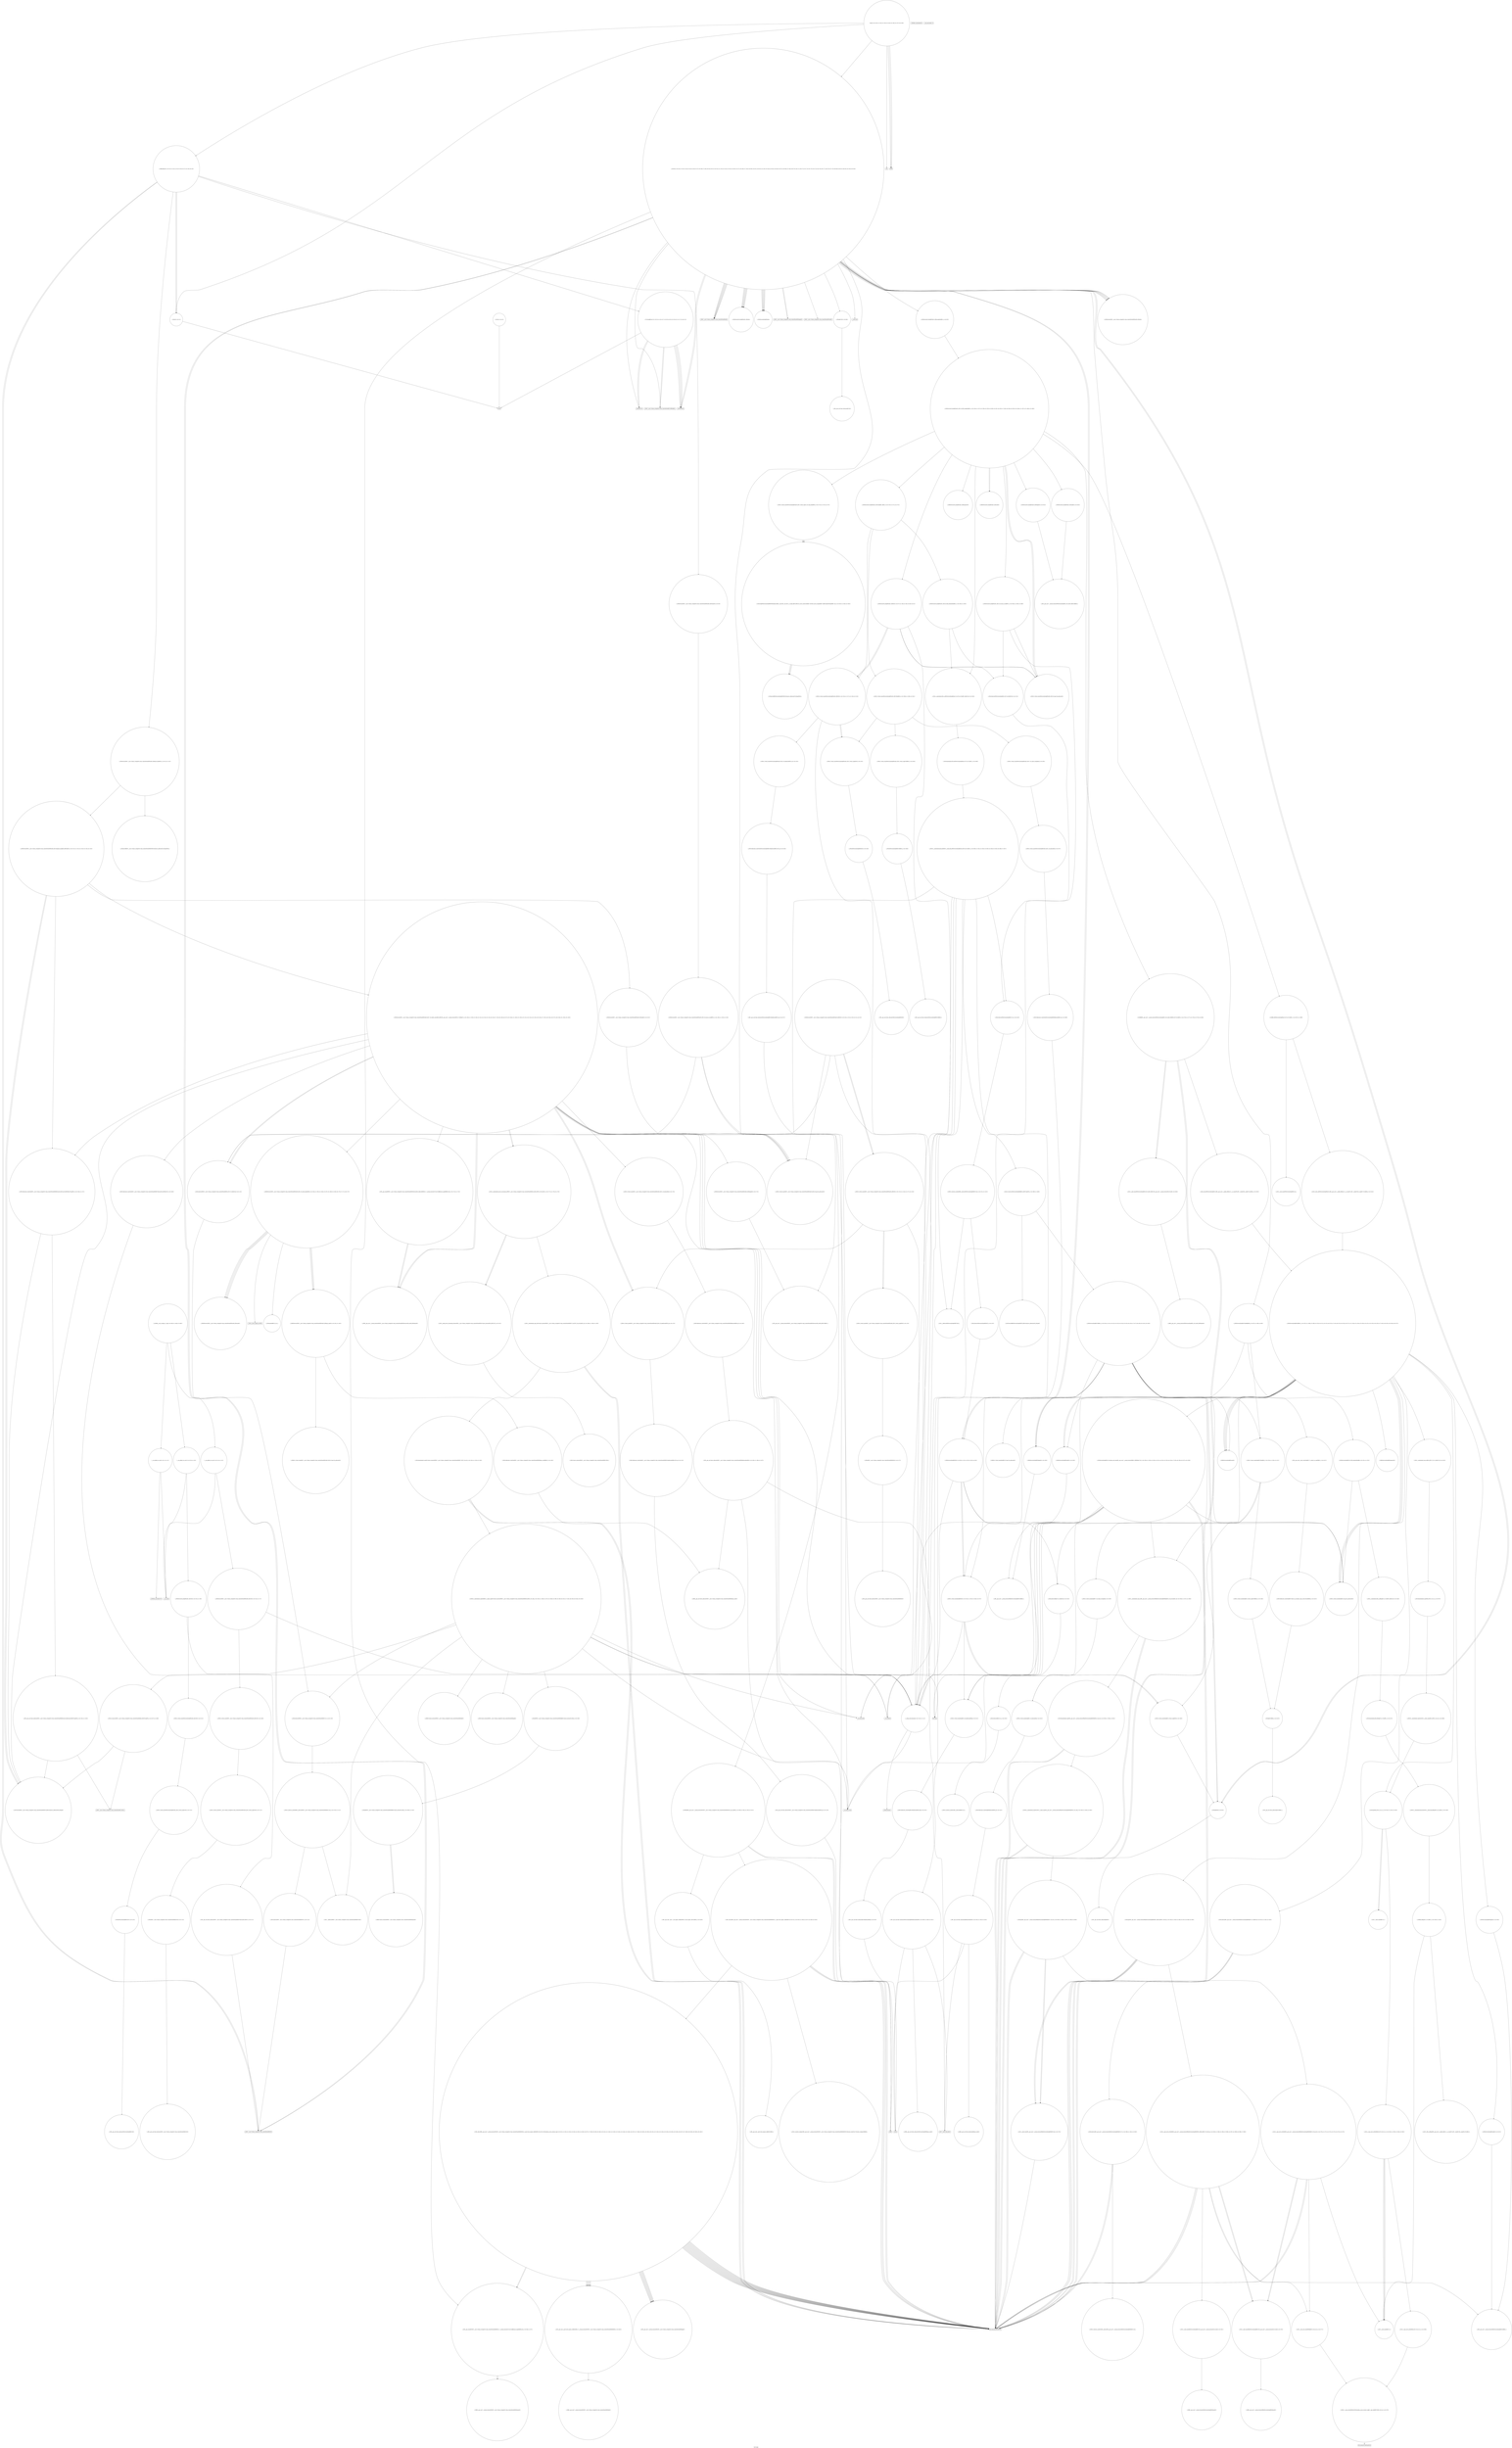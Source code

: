 digraph "Call Graph" {
	label="Call Graph";

	Node0x5574ff4c95e0 [shape=record,shape=circle,label="{__cxx_global_var_init|{<s0>1|<s1>2}}"];
	Node0x5574ff4c95e0:s0 -> Node0x5574ff4c9660[color=black];
	Node0x5574ff4c95e0:s1 -> Node0x5574ff9f5b60[color=black];
	Node0x5574ff9fd420 [shape=record,shape=circle,label="{_ZSt4copyIN9__gnu_cxx17__normal_iteratorIPKjSt6vectorIjSaIjEEEENS1_IPjS6_EEET0_T_SB_SA_|{<s0>344|<s1>345|<s2>346|<s3>347|<s4>348|<s5>349}}"];
	Node0x5574ff9fd420:s0 -> Node0x5574ff9f9900[color=black];
	Node0x5574ff9fd420:s1 -> Node0x5574ff9fd920[color=black];
	Node0x5574ff9fd420:s2 -> Node0x5574ff9f9900[color=black];
	Node0x5574ff9fd420:s3 -> Node0x5574ff9fd920[color=black];
	Node0x5574ff9fd420:s4 -> Node0x5574ff9f9900[color=black];
	Node0x5574ff9fd420:s5 -> Node0x5574ff9f9d80[color=black];
	Node0x5574ff9f7260 [shape=record,shape=circle,label="{_ZSt10_ConstructINSt7__cxx1112basic_stringIcSt11char_traitsIcESaIcEEEJS5_EEvPT_DpOT0_|{<s0>207|<s1>208}}"];
	Node0x5574ff9f7260:s0 -> Node0x5574ff9f8a80[color=black];
	Node0x5574ff9f7260:s1 -> Node0x5574ff9f8c80[color=black];
	Node0x5574ff9f60e0 [shape=record,shape=circle,label="{_ZNSt6vectorINSt7__cxx1112basic_stringIcSt11char_traitsIcESaIcEEESaIS5_EED2Ev|{<s0>18|<s1>19|<s2>20|<s3>21|<s4>22}}"];
	Node0x5574ff9f60e0:s0 -> Node0x5574ff9f8200[color=black];
	Node0x5574ff9f60e0:s1 -> Node0x5574ff9f7160[color=black];
	Node0x5574ff9f60e0:s2 -> Node0x5574ff9f8280[color=black];
	Node0x5574ff9f60e0:s3 -> Node0x5574ff9f8280[color=black];
	Node0x5574ff9f60e0:s4 -> Node0x5574ff9f6e60[color=black];
	Node0x5574ff9f9b00 [shape=record,shape=Mrecord,label="{llvm.memmove.p0i8.p0i8.i64}"];
	Node0x5574ff9f7960 [shape=record,shape=circle,label="{_ZNSt12_Vector_baseISt6vectorIjSaIjEESaIS2_EED2Ev|{<s0>216|<s1>217|<s2>218|<s3>219}}"];
	Node0x5574ff9f7960:s0 -> Node0x5574ff9f7be0[color=black];
	Node0x5574ff9f7960:s1 -> Node0x5574ff9f7c60[color=black];
	Node0x5574ff9f7960:s2 -> Node0x5574ff9f7c60[color=black];
	Node0x5574ff9f7960:s3 -> Node0x5574ff9f6e60[color=black];
	Node0x5574ff9f67e0 [shape=record,shape=circle,label="{_ZNSt6vectorINSt7__cxx1112basic_stringIcSt11char_traitsIcESaIcEEESaIS5_EEixEm}"];
	Node0x5574ff9fa200 [shape=record,shape=circle,label="{_ZNK9__gnu_cxx17__normal_iteratorIPSt6vectorIjSaIjEES1_IS3_SaIS3_EEE4baseEv}"];
	Node0x5574ff9f8060 [shape=record,shape=circle,label="{_ZNSt6vectorIjSaIjEE18_M_fill_initializeEmRKj|{<s0>232|<s1>233}}"];
	Node0x5574ff9f8060:s0 -> Node0x5574ff9fbe20[color=black];
	Node0x5574ff9f8060:s1 -> Node0x5574ff9fbda0[color=black];
	Node0x5574ff9f6ee0 [shape=record,shape=Mrecord,label="{__cxa_begin_catch}"];
	Node0x5574ff9fa900 [shape=record,shape=circle,label="{_ZN9__gnu_cxx5__ops17__iter_equals_valIKcEENS0_16_Iter_equals_valIT_EERS4_|{<s0>430}}"];
	Node0x5574ff9fa900:s0 -> Node0x5574ff9fac00[color=black];
	Node0x5574ff9fbfa0 [shape=record,shape=circle,label="{_ZSt6fill_nIPjmjET_S1_T0_RKT1_|{<s0>249|<s1>250}}"];
	Node0x5574ff9fbfa0:s0 -> Node0x5574ff9fc0a0[color=black];
	Node0x5574ff9fbfa0:s1 -> Node0x5574ff9fc020[color=black];
	Node0x5574ff9f8600 [shape=record,shape=circle,label="{_ZNSt16allocator_traitsISaINSt7__cxx1112basic_stringIcSt11char_traitsIcESaIcEEEEE10deallocateERS6_PS5_m|{<s0>125}}"];
	Node0x5574ff9f8600:s0 -> Node0x5574ff9f8680[color=black];
	Node0x5574ff9fc6a0 [shape=record,shape=circle,label="{_ZSt4fillIN9__gnu_cxx17__normal_iteratorIPSt6vectorIjSaIjEES2_IS4_SaIS4_EEEES4_EvT_S9_RKT0_|{<s0>276|<s1>277|<s2>278|<s3>279|<s4>280}}"];
	Node0x5574ff9fc6a0:s0 -> Node0x5574ff9f9900[color=black];
	Node0x5574ff9fc6a0:s1 -> Node0x5574ff9fd020[color=black];
	Node0x5574ff9fc6a0:s2 -> Node0x5574ff9f9900[color=black];
	Node0x5574ff9fc6a0:s3 -> Node0x5574ff9fd020[color=black];
	Node0x5574ff9fc6a0:s4 -> Node0x5574ff9fcfa0[color=black];
	Node0x5574ff9f8d00 [shape=record,shape=circle,label="{_ZNKSt6vectorINSt7__cxx1112basic_stringIcSt11char_traitsIcESaIcEEESaIS5_EE12_M_check_lenEmPKc|{<s0>164|<s1>165|<s2>166|<s3>167|<s4>168|<s5>169|<s6>170|<s7>171|<s8>172}}"];
	Node0x5574ff9f8d00:s0 -> Node0x5574ff9f9180[color=black];
	Node0x5574ff9f8d00:s1 -> Node0x5574ff9f9200[color=black];
	Node0x5574ff9f8d00:s2 -> Node0x5574ff9f9280[color=black];
	Node0x5574ff9f8d00:s3 -> Node0x5574ff9f9200[color=black];
	Node0x5574ff9f8d00:s4 -> Node0x5574ff9f9200[color=black];
	Node0x5574ff9f8d00:s5 -> Node0x5574ff9f9300[color=black];
	Node0x5574ff9f8d00:s6 -> Node0x5574ff9f9200[color=black];
	Node0x5574ff9f8d00:s7 -> Node0x5574ff9f9180[color=black];
	Node0x5574ff9f8d00:s8 -> Node0x5574ff9f9180[color=black];
	Node0x5574ff9fcda0 [shape=record,shape=circle,label="{_ZN9__gnu_cxx13new_allocatorISt6vectorIjSaIjEEE8allocateEmPKv|{<s0>299|<s1>300|<s2>301}}"];
	Node0x5574ff9fcda0:s0 -> Node0x5574ff9fce20[color=black];
	Node0x5574ff9fcda0:s1 -> Node0x5574ff9f9680[color=black];
	Node0x5574ff9fcda0:s2 -> Node0x5574ff9f9700[color=black];
	Node0x5574ff9f9400 [shape=record,shape=circle,label="{_ZNKSt12_Vector_baseINSt7__cxx1112basic_stringIcSt11char_traitsIcESaIcEEESaIS5_EE19_M_get_Tp_allocatorEv}"];
	Node0x5574ff4c9660 [shape=record,shape=Mrecord,label="{_ZNSt8ios_base4InitC1Ev}"];
	Node0x5574ff9fd4a0 [shape=record,shape=circle,label="{_ZNSt6vectorIjSaIjEE5beginEv|{<s0>350}}"];
	Node0x5574ff9fd4a0:s0 -> Node0x5574ff9f9e80[color=black];
	Node0x5574ff9f72e0 [shape=record,shape=circle,label="{_ZNKSt13move_iteratorIPNSt7__cxx1112basic_stringIcSt11char_traitsIcESaIcEEEEdeEv}"];
	Node0x5574ff9f6160 [shape=record,shape=circle,label="{_Z9ReadInputv|{<s0>23|<s1>24|<s2>25|<s3>26|<s4>27|<s5>28|<s6>29}}"];
	Node0x5574ff9f6160:s0 -> Node0x5574ff9f5be0[color=black];
	Node0x5574ff9f6160:s1 -> Node0x5574ff9f5be0[color=black];
	Node0x5574ff9f6160:s2 -> Node0x5574ff9f61e0[color=black];
	Node0x5574ff9f6160:s3 -> Node0x5574ff9f5d60[color=black];
	Node0x5574ff9f6160:s4 -> Node0x5574ff9f6260[color=black];
	Node0x5574ff9f6160:s5 -> Node0x5574ff9f62e0[color=black];
	Node0x5574ff9f6160:s6 -> Node0x5574ff9f62e0[color=black];
	Node0x5574ff9f9b80 [shape=record,shape=circle,label="{_ZNK9__gnu_cxx17__normal_iteratorIPKjSt6vectorIjSaIjEEE4baseEv}"];
	Node0x5574ff9f79e0 [shape=record,shape=circle,label="{_ZSt8_DestroyIPSt6vectorIjSaIjEEEvT_S4_|{<s0>220}}"];
	Node0x5574ff9f79e0:s0 -> Node0x5574ff9f7a60[color=black];
	Node0x5574ff9f6860 [shape=record,shape=Mrecord,label="{_ZNSt7__cxx1112basic_stringIcSt11char_traitsIcESaIcEEixEm}"];
	Node0x5574ff9fa280 [shape=record,shape=circle,label="{_ZN9__gnu_cxx17__normal_iteratorIPSt6vectorIjSaIjEES1_IS3_SaIS3_EEEC2ERKS4_}"];
	Node0x5574ff9f80e0 [shape=record,shape=circle,label="{_ZNSt12_Vector_baseIjSaIjEED2Ev|{<s0>234|<s1>235|<s2>236|<s3>237}}"];
	Node0x5574ff9f80e0:s0 -> Node0x5574ff9fc120[color=black];
	Node0x5574ff9f80e0:s1 -> Node0x5574ff9fbaa0[color=black];
	Node0x5574ff9f80e0:s2 -> Node0x5574ff9fbaa0[color=black];
	Node0x5574ff9f80e0:s3 -> Node0x5574ff9f6e60[color=black];
	Node0x5574ff9f6f60 [shape=record,shape=Mrecord,label="{_ZSt9terminatev}"];
	Node0x5574ff9fa980 [shape=record,shape=circle,label="{_ZSt9__find_ifIN9__gnu_cxx17__normal_iteratorIPcNSt7__cxx1112basic_stringIcSt11char_traitsIcESaIcEEEEENS0_5__ops16_Iter_equals_valIKcEEET_SE_SE_T0_St26random_access_iterator_tag|{<s0>431|<s1>432|<s2>433|<s3>434|<s4>435|<s5>436|<s6>437|<s7>438|<s8>439|<s9>440|<s10>441|<s11>442|<s12>443|<s13>444|<s14>445|<s15>446|<s16>447|<s17>448|<s18>449|<s19>450|<s20>451|<s21>452|<s22>453|<s23>454|<s24>455|<s25>456|<s26>457|<s27>458|<s28>459|<s29>460|<s30>461}}"];
	Node0x5574ff9fa980:s0 -> Node0x5574ff9f69e0[color=black];
	Node0x5574ff9fa980:s1 -> Node0x5574ff9f9900[color=black];
	Node0x5574ff9fa980:s2 -> Node0x5574ff9faa80[color=black];
	Node0x5574ff9fa980:s3 -> Node0x5574ff9f9900[color=black];
	Node0x5574ff9fa980:s4 -> Node0x5574ff9fab00[color=black];
	Node0x5574ff9fa980:s5 -> Node0x5574ff9f9900[color=black];
	Node0x5574ff9fa980:s6 -> Node0x5574ff9faa80[color=black];
	Node0x5574ff9fa980:s7 -> Node0x5574ff9f9900[color=black];
	Node0x5574ff9fa980:s8 -> Node0x5574ff9fab00[color=black];
	Node0x5574ff9fa980:s9 -> Node0x5574ff9f9900[color=black];
	Node0x5574ff9fa980:s10 -> Node0x5574ff9faa80[color=black];
	Node0x5574ff9fa980:s11 -> Node0x5574ff9f9900[color=black];
	Node0x5574ff9fa980:s12 -> Node0x5574ff9fab00[color=black];
	Node0x5574ff9fa980:s13 -> Node0x5574ff9f9900[color=black];
	Node0x5574ff9fa980:s14 -> Node0x5574ff9faa80[color=black];
	Node0x5574ff9fa980:s15 -> Node0x5574ff9f9900[color=black];
	Node0x5574ff9fa980:s16 -> Node0x5574ff9fab00[color=black];
	Node0x5574ff9fa980:s17 -> Node0x5574ff9f69e0[color=black];
	Node0x5574ff9fa980:s18 -> Node0x5574ff9f9900[color=black];
	Node0x5574ff9fa980:s19 -> Node0x5574ff9faa80[color=black];
	Node0x5574ff9fa980:s20 -> Node0x5574ff9f9900[color=black];
	Node0x5574ff9fa980:s21 -> Node0x5574ff9fab00[color=black];
	Node0x5574ff9fa980:s22 -> Node0x5574ff9f9900[color=black];
	Node0x5574ff9fa980:s23 -> Node0x5574ff9faa80[color=black];
	Node0x5574ff9fa980:s24 -> Node0x5574ff9f9900[color=black];
	Node0x5574ff9fa980:s25 -> Node0x5574ff9fab00[color=black];
	Node0x5574ff9fa980:s26 -> Node0x5574ff9f9900[color=black];
	Node0x5574ff9fa980:s27 -> Node0x5574ff9faa80[color=black];
	Node0x5574ff9fa980:s28 -> Node0x5574ff9f9900[color=black];
	Node0x5574ff9fa980:s29 -> Node0x5574ff9fab00[color=black];
	Node0x5574ff9fa980:s30 -> Node0x5574ff9f9900[color=black];
	Node0x5574ff9fc020 [shape=record,shape=circle,label="{_ZSt10__fill_n_aIPjmjEN9__gnu_cxx11__enable_ifIXsr11__is_scalarIT1_EE7__valueET_E6__typeES4_T0_RKS3_}"];
	Node0x5574ff9f8680 [shape=record,shape=circle,label="{_ZN9__gnu_cxx13new_allocatorINSt7__cxx1112basic_stringIcSt11char_traitsIcESaIcEEEE10deallocateEPS6_m|{<s0>126}}"];
	Node0x5574ff9f8680:s0 -> Node0x5574ff9f8700[color=black];
	Node0x5574ff9fc720 [shape=record,shape=circle,label="{_ZNSt6vectorIS_IjSaIjEESaIS1_EE5beginEv|{<s0>281}}"];
	Node0x5574ff9fc720:s0 -> Node0x5574ff9fa280[color=black];
	Node0x5574ff9f8d80 [shape=record,shape=circle,label="{_ZN9__gnu_cxxmiIPNSt7__cxx1112basic_stringIcSt11char_traitsIcESaIcEEESt6vectorIS6_SaIS6_EEEENS_17__normal_iteratorIT_T0_E15difference_typeERKSE_SH_|{<s0>173|<s1>174}}"];
	Node0x5574ff9f8d80:s0 -> Node0x5574ff9f8f80[color=black];
	Node0x5574ff9f8d80:s1 -> Node0x5574ff9f8f80[color=black];
	Node0x5574ff9fce20 [shape=record,shape=circle,label="{_ZNK9__gnu_cxx13new_allocatorISt6vectorIjSaIjEEE8max_sizeEv}"];
	Node0x5574ff9f9480 [shape=record,shape=circle,label="{_ZNK9__gnu_cxx13new_allocatorINSt7__cxx1112basic_stringIcSt11char_traitsIcESaIcEEEE8max_sizeEv}"];
	Node0x5574ff9f5ae0 [shape=record,shape=Mrecord,label="{_ZNSt8ios_base4InitD1Ev}"];
	Node0x5574ff9fd520 [shape=record,shape=circle,label="{_ZNSt6vectorIjSaIjEE3endEv|{<s0>351}}"];
	Node0x5574ff9fd520:s0 -> Node0x5574ff9f9e80[color=black];
	Node0x5574ff9f7360 [shape=record,shape=circle,label="{_ZNSt13move_iteratorIPNSt7__cxx1112basic_stringIcSt11char_traitsIcESaIcEEEEppEv}"];
	Node0x5574ff9f61e0 [shape=record,shape=circle,label="{_ZNSt6vectorINSt7__cxx1112basic_stringIcSt11char_traitsIcESaIcEEESaIS5_EE5clearEv|{<s0>30}}"];
	Node0x5574ff9f61e0:s0 -> Node0x5574ff9f8880[color=black];
	Node0x5574ff9f9c00 [shape=record,shape=circle,label="{_ZN9__gnu_cxx17__normal_iteratorIPKjSt6vectorIjSaIjEEEC2ERKS2_}"];
	Node0x5574ff9f7a60 [shape=record,shape=circle,label="{_ZNSt12_Destroy_auxILb0EE9__destroyIPSt6vectorIjSaIjEEEEvT_S6_|{<s0>221|<s1>222}}"];
	Node0x5574ff9f7a60:s0 -> Node0x5574ff9f7b60[color=black];
	Node0x5574ff9f7a60:s1 -> Node0x5574ff9f7ae0[color=black];
	Node0x5574ff9f68e0 [shape=record,shape=circle,label="{_ZNSt6vectorIS_IjSaIjEESaIS1_EEixEm}"];
	Node0x5574ff9fa300 [shape=record,shape=circle,label="{_ZSt20uninitialized_fill_nIPSt6vectorIjSaIjEEmS2_ET_S4_T0_RKT1_|{<s0>399}}"];
	Node0x5574ff9fa300:s0 -> Node0x5574ff9fa380[color=black];
	Node0x5574ff9f8160 [shape=record,shape=circle,label="{_ZNSt12_Vector_baseIjSaIjEE12_Vector_implC2ERKS0_|{<s0>238}}"];
	Node0x5574ff9f8160:s0 -> Node0x5574ff9fa700[color=black];
	Node0x5574ff9f6fe0 [shape=record,shape=circle,label="{_ZNSt12_Vector_baseINSt7__cxx1112basic_stringIcSt11char_traitsIcESaIcEEESaIS5_EE12_Vector_implC2Ev|{<s0>112}}"];
	Node0x5574ff9f6fe0:s0 -> Node0x5574ff9f7060[color=black];
	Node0x5574ff9faa00 [shape=record,shape=circle,label="{_ZSt19__iterator_categoryIN9__gnu_cxx17__normal_iteratorIPcNSt7__cxx1112basic_stringIcSt11char_traitsIcESaIcEEEEEENSt15iterator_traitsIT_E17iterator_categoryERKSB_}"];
	Node0x5574ff9fc0a0 [shape=record,shape=circle,label="{_ZSt12__niter_baseIPjET_S1_}"];
	Node0x5574ff9f8700 [shape=record,shape=Mrecord,label="{_ZdlPv}"];
	Node0x5574ff9fc7a0 [shape=record,shape=circle,label="{_ZNSt6vectorIS_IjSaIjEESaIS1_EE3endEv|{<s0>282}}"];
	Node0x5574ff9fc7a0:s0 -> Node0x5574ff9fa280[color=black];
	Node0x5574ff9f8e00 [shape=record,shape=circle,label="{_ZNSt6vectorINSt7__cxx1112basic_stringIcSt11char_traitsIcESaIcEEESaIS5_EE5beginEv|{<s0>175}}"];
	Node0x5574ff9f8e00:s0 -> Node0x5574ff9f9500[color=black];
	Node0x5574ff9fcea0 [shape=record,shape=circle,label="{_ZSt4swapIPSt6vectorIjSaIjEEENSt9enable_ifIXsr6__and_ISt6__not_ISt15__is_tuple_likeIT_EESt21is_move_constructibleIS7_ESt18is_move_assignableIS7_EEE5valueEvE4typeERS7_SG_|{<s0>302|<s1>303|<s2>304}}"];
	Node0x5574ff9fcea0:s0 -> Node0x5574ff9fcf20[color=black];
	Node0x5574ff9fcea0:s1 -> Node0x5574ff9fcf20[color=black];
	Node0x5574ff9fcea0:s2 -> Node0x5574ff9fcf20[color=black];
	Node0x5574ff9f9500 [shape=record,shape=circle,label="{_ZN9__gnu_cxx17__normal_iteratorIPNSt7__cxx1112basic_stringIcSt11char_traitsIcESaIcEEESt6vectorIS6_SaIS6_EEEC2ERKS7_}"];
	Node0x5574ff9f5b60 [shape=record,shape=Mrecord,label="{__cxa_atexit}"];
	Node0x5574ff9fd5a0 [shape=record,shape=circle,label="{_ZSt4copyIPjS0_ET0_T_S2_S1_|{<s0>352|<s1>353|<s2>354}}"];
	Node0x5574ff9fd5a0:s0 -> Node0x5574ff9fa000[color=black];
	Node0x5574ff9fd5a0:s1 -> Node0x5574ff9fa000[color=black];
	Node0x5574ff9fd5a0:s2 -> Node0x5574ff9f9f80[color=black];
	Node0x5574ff9f73e0 [shape=record,shape=Mrecord,label="{llvm.trap}"];
	Node0x5574ff9f6260 [shape=record,shape=circle,label="{_ZNSt6vectorINSt7__cxx1112basic_stringIcSt11char_traitsIcESaIcEEESaIS5_EE9push_backEOS5_|{<s0>31|<s1>32}}"];
	Node0x5574ff9f6260:s0 -> Node0x5574ff9f8980[color=black];
	Node0x5574ff9f6260:s1 -> Node0x5574ff9f8900[color=black];
	Node0x5574ff9f9c80 [shape=record,shape=circle,label="{_ZSt8_DestroyIN9__gnu_cxx17__normal_iteratorIPjSt6vectorIjSaIjEEEEEvT_S7_|{<s0>380|<s1>381|<s2>382}}"];
	Node0x5574ff9f9c80:s0 -> Node0x5574ff9f9900[color=black];
	Node0x5574ff9f9c80:s1 -> Node0x5574ff9f9900[color=black];
	Node0x5574ff9f9c80:s2 -> Node0x5574ff9f9d00[color=black];
	Node0x5574ff9f7ae0 [shape=record,shape=circle,label="{_ZSt8_DestroyISt6vectorIjSaIjEEEvPT_|{<s0>223}}"];
	Node0x5574ff9f7ae0:s0 -> Node0x5574ff9f66e0[color=black];
	Node0x5574ff9f6960 [shape=record,shape=circle,label="{_ZNSt6vectorIjSaIjEEixEm}"];
	Node0x5574ff9fa380 [shape=record,shape=circle,label="{_ZNSt22__uninitialized_fill_nILb0EE15__uninit_fill_nIPSt6vectorIjSaIjEEmS4_EET_S6_T0_RKT1_|{<s0>400|<s1>401|<s2>402|<s3>403|<s4>404|<s5>405|<s6>406|<s7>407}}"];
	Node0x5574ff9fa380:s0 -> Node0x5574ff9f7b60[color=black];
	Node0x5574ff9fa380:s1 -> Node0x5574ff9fa400[color=black];
	Node0x5574ff9fa380:s2 -> Node0x5574ff9f6ee0[color=black];
	Node0x5574ff9fa380:s3 -> Node0x5574ff9f79e0[color=black];
	Node0x5574ff9fa380:s4 -> Node0x5574ff9f9080[color=black];
	Node0x5574ff9fa380:s5 -> Node0x5574ff9f9100[color=black];
	Node0x5574ff9fa380:s6 -> Node0x5574ff9f73e0[color=black];
	Node0x5574ff9fa380:s7 -> Node0x5574ff9f6e60[color=black];
	Node0x5574ff9fba20 [shape=record,shape=circle,label="{_ZNSt12_Vector_baseIjSaIjEE17_M_create_storageEm|{<s0>239}}"];
	Node0x5574ff9fba20:s0 -> Node0x5574ff9fbba0[color=black];
	Node0x5574ff9f7060 [shape=record,shape=circle,label="{_ZNSaINSt7__cxx1112basic_stringIcSt11char_traitsIcESaIcEEEEC2Ev|{<s0>113}}"];
	Node0x5574ff9f7060:s0 -> Node0x5574ff9f70e0[color=black];
	Node0x5574ff9faa80 [shape=record,shape=circle,label="{_ZN9__gnu_cxx5__ops16_Iter_equals_valIKcEclINS_17__normal_iteratorIPcNSt7__cxx1112basic_stringIcSt11char_traitsIcESaIcEEEEEEEbT_|{<s0>462}}"];
	Node0x5574ff9faa80:s0 -> Node0x5574ff9fab80[color=black];
	Node0x5574ff9fc120 [shape=record,shape=circle,label="{_ZNSt12_Vector_baseIjSaIjEE13_M_deallocateEPjm|{<s0>251}}"];
	Node0x5574ff9fc120:s0 -> Node0x5574ff9fc1a0[color=black];
	Node0x5574ff9f8780 [shape=record,shape=circle,label="{_ZNSaINSt7__cxx1112basic_stringIcSt11char_traitsIcESaIcEEEED2Ev|{<s0>127}}"];
	Node0x5574ff9f8780:s0 -> Node0x5574ff9f8800[color=black];
	Node0x5574ff9fc820 [shape=record,shape=circle,label="{_ZSt24__uninitialized_fill_n_aIPSt6vectorIjSaIjEEmS2_S2_ET_S4_T0_RKT1_RSaIT2_E|{<s0>283}}"];
	Node0x5574ff9fc820:s0 -> Node0x5574ff9fa300[color=black];
	Node0x5574ff9f8e80 [shape=record,shape=circle,label="{_ZNSt12_Vector_baseINSt7__cxx1112basic_stringIcSt11char_traitsIcESaIcEEESaIS5_EE11_M_allocateEm|{<s0>176}}"];
	Node0x5574ff9f8e80:s0 -> Node0x5574ff9f9580[color=black];
	Node0x5574ff9fcf20 [shape=record,shape=circle,label="{_ZSt4moveIRPSt6vectorIjSaIjEEEONSt16remove_referenceIT_E4typeEOS6_}"];
	Node0x5574ff9f9580 [shape=record,shape=circle,label="{_ZNSt16allocator_traitsISaINSt7__cxx1112basic_stringIcSt11char_traitsIcESaIcEEEEE8allocateERS6_m|{<s0>184}}"];
	Node0x5574ff9f9580:s0 -> Node0x5574ff9f9600[color=black];
	Node0x5574ff9f5be0 [shape=record,shape=circle,label="{_Z4rintv|{<s0>3}}"];
	Node0x5574ff9f5be0:s0 -> Node0x5574ff9f5c60[color=black];
	Node0x5574ff9fd620 [shape=record,shape=circle,label="{_ZSt22__uninitialized_copy_aIPjS0_jET0_T_S2_S1_RSaIT1_E|{<s0>355}}"];
	Node0x5574ff9fd620:s0 -> Node0x5574ff9fa100[color=black];
	Node0x5574ff9f7460 [shape=record,shape=circle,label="{_ZSteqIPNSt7__cxx1112basic_stringIcSt11char_traitsIcESaIcEEEEbRKSt13move_iteratorIT_ESB_|{<s0>209|<s1>210}}"];
	Node0x5574ff9f7460:s0 -> Node0x5574ff9f74e0[color=black];
	Node0x5574ff9f7460:s1 -> Node0x5574ff9f74e0[color=black];
	Node0x5574ff9f62e0 [shape=record,shape=Mrecord,label="{_ZNSt7__cxx1112basic_stringIcSt11char_traitsIcESaIcEED1Ev}"];
	Node0x5574ff9f9d00 [shape=record,shape=circle,label="{_ZNSt12_Destroy_auxILb1EE9__destroyIN9__gnu_cxx17__normal_iteratorIPjSt6vectorIjSaIjEEEEEEvT_S9_}"];
	Node0x5574ff9f7b60 [shape=record,shape=circle,label="{_ZSt11__addressofISt6vectorIjSaIjEEEPT_RS3_}"];
	Node0x5574ff9f69e0 [shape=record,shape=circle,label="{_ZN9__gnu_cxxmiIPcNSt7__cxx1112basic_stringIcSt11char_traitsIcESaIcEEEEENS_17__normal_iteratorIT_T0_E15difference_typeERKSB_SE_|{<s0>96|<s1>97}}"];
	Node0x5574ff9f69e0:s0 -> Node0x5574ff9fac80[color=black];
	Node0x5574ff9f69e0:s1 -> Node0x5574ff9fac80[color=black];
	Node0x5574ff9fa400 [shape=record,shape=circle,label="{_ZSt10_ConstructISt6vectorIjSaIjEEJRKS2_EEvPT_DpOT0_|{<s0>408|<s1>409}}"];
	Node0x5574ff9fa400:s0 -> Node0x5574ff9fa480[color=black];
	Node0x5574ff9fa400:s1 -> Node0x5574ff9fa500[color=black];
	Node0x5574ff9fbaa0 [shape=record,shape=circle,label="{_ZNSt12_Vector_baseIjSaIjEE12_Vector_implD2Ev|{<s0>240}}"];
	Node0x5574ff9fbaa0:s0 -> Node0x5574ff9f6760[color=black];
	Node0x5574ff9f70e0 [shape=record,shape=circle,label="{_ZN9__gnu_cxx13new_allocatorINSt7__cxx1112basic_stringIcSt11char_traitsIcESaIcEEEEC2Ev}"];
	Node0x5574ff9fab00 [shape=record,shape=circle,label="{_ZN9__gnu_cxx17__normal_iteratorIPcNSt7__cxx1112basic_stringIcSt11char_traitsIcESaIcEEEEppEv}"];
	Node0x5574ff9fc1a0 [shape=record,shape=circle,label="{_ZNSt16allocator_traitsISaIjEE10deallocateERS0_Pjm|{<s0>252}}"];
	Node0x5574ff9fc1a0:s0 -> Node0x5574ff9fc220[color=black];
	Node0x5574ff9f8800 [shape=record,shape=circle,label="{_ZN9__gnu_cxx13new_allocatorINSt7__cxx1112basic_stringIcSt11char_traitsIcESaIcEEEED2Ev}"];
	Node0x5574ff9fc8a0 [shape=record,shape=circle,label="{_ZNSt6vectorIS_IjSaIjEESaIS1_EE15_M_erase_at_endEPS1_|{<s0>284|<s1>285|<s2>286}}"];
	Node0x5574ff9fc8a0:s0 -> Node0x5574ff9f78e0[color=black];
	Node0x5574ff9fc8a0:s1 -> Node0x5574ff9f7860[color=black];
	Node0x5574ff9fc8a0:s2 -> Node0x5574ff9f6e60[color=black];
	Node0x5574ff9f8f00 [shape=record,shape=circle,label="{_ZSt34__uninitialized_move_if_noexcept_aIPNSt7__cxx1112basic_stringIcSt11char_traitsIcESaIcEEES6_SaIS5_EET0_T_S9_S8_RT1_|{<s0>177|<s1>178|<s2>179}}"];
	Node0x5574ff9f8f00:s0 -> Node0x5574ff9f9800[color=black];
	Node0x5574ff9f8f00:s1 -> Node0x5574ff9f9800[color=black];
	Node0x5574ff9f8f00:s2 -> Node0x5574ff9f9780[color=black];
	Node0x5574ff9fcfa0 [shape=record,shape=circle,label="{_ZSt8__fill_aIPSt6vectorIjSaIjEES2_EN9__gnu_cxx11__enable_ifIXntsr11__is_scalarIT0_EE7__valueEvE6__typeET_S9_RKS6_|{<s0>305}}"];
	Node0x5574ff9fcfa0:s0 -> Node0x5574ff9fd0a0[color=black];
	Node0x5574ff9f9600 [shape=record,shape=circle,label="{_ZN9__gnu_cxx13new_allocatorINSt7__cxx1112basic_stringIcSt11char_traitsIcESaIcEEEE8allocateEmPKv|{<s0>185|<s1>186|<s2>187}}"];
	Node0x5574ff9f9600:s0 -> Node0x5574ff9f9480[color=black];
	Node0x5574ff9f9600:s1 -> Node0x5574ff9f9680[color=black];
	Node0x5574ff9f9600:s2 -> Node0x5574ff9f9700[color=black];
	Node0x5574ff9f5c60 [shape=record,shape=Mrecord,label="{scanf}"];
	Node0x5574ff9fd6a0 [shape=record,shape=circle,label="{_ZSt22__uninitialized_copy_aIN9__gnu_cxx17__normal_iteratorIPKjSt6vectorIjSaIjEEEEPjjET0_T_SA_S9_RSaIT1_E|{<s0>356|<s1>357|<s2>358}}"];
	Node0x5574ff9fd6a0:s0 -> Node0x5574ff9f9900[color=black];
	Node0x5574ff9fd6a0:s1 -> Node0x5574ff9f9900[color=black];
	Node0x5574ff9fd6a0:s2 -> Node0x5574ff9fd720[color=black];
	Node0x5574ff9f74e0 [shape=record,shape=circle,label="{_ZNKSt13move_iteratorIPNSt7__cxx1112basic_stringIcSt11char_traitsIcESaIcEEEE4baseEv}"];
	Node0x5574ff9f6360 [shape=record,shape=circle,label="{__cxx_global_var_init.5|{<s0>33|<s1>34}}"];
	Node0x5574ff9f6360:s0 -> Node0x5574ff9f63e0[color=black];
	Node0x5574ff9f6360:s1 -> Node0x5574ff9f5b60[color=black];
	Node0x5574ff9f9d80 [shape=record,shape=circle,label="{_ZSt14__copy_move_a2ILb0EN9__gnu_cxx17__normal_iteratorIPKjSt6vectorIjSaIjEEEENS1_IPjS6_EEET1_T0_SB_SA_|{<s0>383|<s1>384|<s2>385|<s3>386|<s4>387|<s5>388|<s6>389|<s7>390}}"];
	Node0x5574ff9f9d80:s0 -> Node0x5574ff9f9900[color=black];
	Node0x5574ff9f9d80:s1 -> Node0x5574ff9f9a00[color=black];
	Node0x5574ff9f9d80:s2 -> Node0x5574ff9f9900[color=black];
	Node0x5574ff9f9d80:s3 -> Node0x5574ff9f9a00[color=black];
	Node0x5574ff9f9d80:s4 -> Node0x5574ff9f9900[color=black];
	Node0x5574ff9f9d80:s5 -> Node0x5574ff9f9e00[color=black];
	Node0x5574ff9f9d80:s6 -> Node0x5574ff9fd9a0[color=black];
	Node0x5574ff9f9d80:s7 -> Node0x5574ff9f9e80[color=black];
	Node0x5574ff9f7be0 [shape=record,shape=circle,label="{_ZNSt12_Vector_baseISt6vectorIjSaIjEESaIS2_EE13_M_deallocateEPS2_m|{<s0>224}}"];
	Node0x5574ff9f7be0:s0 -> Node0x5574ff9f7ce0[color=black];
	Node0x5574ff9f6a60 [shape=record,shape=circle,label="{_ZSt4findIN9__gnu_cxx17__normal_iteratorIPcNSt7__cxx1112basic_stringIcSt11char_traitsIcESaIcEEEEEcET_SA_SA_RKT0_|{<s0>98|<s1>99|<s2>100|<s3>101}}"];
	Node0x5574ff9f6a60:s0 -> Node0x5574ff9f9900[color=black];
	Node0x5574ff9f6a60:s1 -> Node0x5574ff9f9900[color=black];
	Node0x5574ff9f6a60:s2 -> Node0x5574ff9fa900[color=black];
	Node0x5574ff9f6a60:s3 -> Node0x5574ff9fa880[color=black];
	Node0x5574ff9fa480 [shape=record,shape=circle,label="{_ZSt7forwardIRKSt6vectorIjSaIjEEEOT_RNSt16remove_referenceIS5_E4typeE}"];
	Node0x5574ff9fbb20 [shape=record,shape=circle,label="{_ZN9__gnu_cxx13new_allocatorIjEC2ERKS1_}"];
	Node0x5574ff9f7160 [shape=record,shape=circle,label="{_ZSt8_DestroyIPNSt7__cxx1112basic_stringIcSt11char_traitsIcESaIcEEES5_EvT_S7_RSaIT0_E|{<s0>114}}"];
	Node0x5574ff9f7160:s0 -> Node0x5574ff9f8300[color=black];
	Node0x5574ff9fab80 [shape=record,shape=circle,label="{_ZNK9__gnu_cxx17__normal_iteratorIPcNSt7__cxx1112basic_stringIcSt11char_traitsIcESaIcEEEEdeEv}"];
	Node0x5574ff9fc220 [shape=record,shape=circle,label="{_ZN9__gnu_cxx13new_allocatorIjE10deallocateEPjm|{<s0>253}}"];
	Node0x5574ff9fc220:s0 -> Node0x5574ff9f8700[color=black];
	Node0x5574ff9f8880 [shape=record,shape=circle,label="{_ZNSt6vectorINSt7__cxx1112basic_stringIcSt11char_traitsIcESaIcEEESaIS5_EE15_M_erase_at_endEPS5_|{<s0>128|<s1>129|<s2>130}}"];
	Node0x5574ff9f8880:s0 -> Node0x5574ff9f8200[color=black];
	Node0x5574ff9f8880:s1 -> Node0x5574ff9f7160[color=black];
	Node0x5574ff9f8880:s2 -> Node0x5574ff9f6e60[color=black];
	Node0x5574ff9fc920 [shape=record,shape=circle,label="{_ZSt6fill_nIPSt6vectorIjSaIjEEmS2_ET_S4_T0_RKT1_|{<s0>287|<s1>288}}"];
	Node0x5574ff9fc920:s0 -> Node0x5574ff9fa800[color=black];
	Node0x5574ff9fc920:s1 -> Node0x5574ff9fa780[color=black];
	Node0x5574ff9f8f80 [shape=record,shape=circle,label="{_ZNK9__gnu_cxx17__normal_iteratorIPNSt7__cxx1112basic_stringIcSt11char_traitsIcESaIcEEESt6vectorIS6_SaIS6_EEE4baseEv}"];
	Node0x5574ff9fd020 [shape=record,shape=circle,label="{_ZSt12__niter_baseIPSt6vectorIjSaIjEES0_IS2_SaIS2_EEET_N9__gnu_cxx17__normal_iteratorIS6_T0_EE|{<s0>306}}"];
	Node0x5574ff9fd020:s0 -> Node0x5574ff9fa200[color=black];
	Node0x5574ff9f9680 [shape=record,shape=Mrecord,label="{_ZSt17__throw_bad_allocv}"];
	Node0x5574ff9f5ce0 [shape=record,shape=circle,label="{_Z3rLLv|{<s0>4}}"];
	Node0x5574ff9f5ce0:s0 -> Node0x5574ff9f5c60[color=black];
	Node0x5574ff9fd720 [shape=record,shape=circle,label="{_ZSt18uninitialized_copyIN9__gnu_cxx17__normal_iteratorIPKjSt6vectorIjSaIjEEEEPjET0_T_SA_S9_|{<s0>359|<s1>360|<s2>361}}"];
	Node0x5574ff9fd720:s0 -> Node0x5574ff9f9900[color=black];
	Node0x5574ff9fd720:s1 -> Node0x5574ff9f9900[color=black];
	Node0x5574ff9fd720:s2 -> Node0x5574ff9fd7a0[color=black];
	Node0x5574ff9f7560 [shape=record,shape=circle,label="{_ZNSt13move_iteratorIPNSt7__cxx1112basic_stringIcSt11char_traitsIcESaIcEEEEC2ES6_}"];
	Node0x5574ff9f63e0 [shape=record,shape=circle,label="{_ZNSt6vectorIS_IjSaIjEESaIS1_EEC2Ev|{<s0>35|<s1>36}}"];
	Node0x5574ff9f63e0:s0 -> Node0x5574ff9f7660[color=black];
	Node0x5574ff9f63e0:s1 -> Node0x5574ff9f6e60[color=black];
	Node0x5574ff9f9e00 [shape=record,shape=circle,label="{_ZSt12__niter_baseIPjSt6vectorIjSaIjEEET_N9__gnu_cxx17__normal_iteratorIS4_T0_EE|{<s0>391}}"];
	Node0x5574ff9f9e00:s0 -> Node0x5574ff9f9f00[color=black];
	Node0x5574ff9f7c60 [shape=record,shape=circle,label="{_ZNSt12_Vector_baseISt6vectorIjSaIjEESaIS2_EE12_Vector_implD2Ev|{<s0>225}}"];
	Node0x5574ff9f7c60:s0 -> Node0x5574ff9f7de0[color=black];
	Node0x5574ff9f6ae0 [shape=record,shape=Mrecord,label="{_ZNSt7__cxx1112basic_stringIcSt11char_traitsIcESaIcEE5beginEv}"];
	Node0x5574ff9fa500 [shape=record,shape=circle,label="{_ZNSt6vectorIjSaIjEEC2ERKS1_|{<s0>410|<s1>411|<s2>412|<s3>413|<s4>414|<s5>415|<s6>416|<s7>417|<s8>418|<s9>419|<s10>420}}"];
	Node0x5574ff9fa500:s0 -> Node0x5574ff9fd120[color=black];
	Node0x5574ff9fa500:s1 -> Node0x5574ff9fa600[color=black];
	Node0x5574ff9fa500:s2 -> Node0x5574ff9fa580[color=black];
	Node0x5574ff9fa500:s3 -> Node0x5574ff9f7fe0[color=black];
	Node0x5574ff9fa500:s4 -> Node0x5574ff9f6760[color=black];
	Node0x5574ff9fa500:s5 -> Node0x5574ff9fd2a0[color=black];
	Node0x5574ff9fa500:s6 -> Node0x5574ff9fd320[color=black];
	Node0x5574ff9fa500:s7 -> Node0x5574ff9fbe20[color=black];
	Node0x5574ff9fa500:s8 -> Node0x5574ff9fd6a0[color=black];
	Node0x5574ff9fa500:s9 -> Node0x5574ff9f6760[color=black];
	Node0x5574ff9fa500:s10 -> Node0x5574ff9f80e0[color=black];
	Node0x5574ff9fbba0 [shape=record,shape=circle,label="{_ZNSt12_Vector_baseIjSaIjEE11_M_allocateEm|{<s0>241}}"];
	Node0x5574ff9fbba0:s0 -> Node0x5574ff9fbc20[color=black];
	Node0x5574ff9f8200 [shape=record,shape=circle,label="{_ZNSt12_Vector_baseINSt7__cxx1112basic_stringIcSt11char_traitsIcESaIcEEESaIS5_EE19_M_get_Tp_allocatorEv}"];
	Node0x5574ff9fac00 [shape=record,shape=circle,label="{_ZN9__gnu_cxx5__ops16_Iter_equals_valIKcEC2ERS2_}"];
	Node0x5574ff9fc2a0 [shape=record,shape=circle,label="{_ZSt8_DestroyIPjjEvT_S1_RSaIT0_E|{<s0>254}}"];
	Node0x5574ff9fc2a0:s0 -> Node0x5574ff9fc320[color=black];
	Node0x5574ff9f8900 [shape=record,shape=circle,label="{_ZNSt6vectorINSt7__cxx1112basic_stringIcSt11char_traitsIcESaIcEEESaIS5_EE12emplace_backIJS5_EEEvDpOT_|{<s0>131|<s1>132|<s2>133|<s3>134|<s4>135}}"];
	Node0x5574ff9f8900:s0 -> Node0x5574ff9f8a80[color=black];
	Node0x5574ff9f8900:s1 -> Node0x5574ff9f8a00[color=black];
	Node0x5574ff9f8900:s2 -> Node0x5574ff9f8b80[color=black];
	Node0x5574ff9f8900:s3 -> Node0x5574ff9f8a80[color=black];
	Node0x5574ff9f8900:s4 -> Node0x5574ff9f8b00[color=black];
	Node0x5574ff9fc9a0 [shape=record,shape=circle,label="{_ZNSt12_Vector_baseISt6vectorIjSaIjEESaIS2_EEC2EmRKS3_|{<s0>289|<s1>290|<s2>291}}"];
	Node0x5574ff9fc9a0:s0 -> Node0x5574ff9fcaa0[color=black];
	Node0x5574ff9fc9a0:s1 -> Node0x5574ff9fcb20[color=black];
	Node0x5574ff9fc9a0:s2 -> Node0x5574ff9f7c60[color=black];
	Node0x5574ff9f9000 [shape=record,shape=circle,label="{_ZNSt16allocator_traitsISaINSt7__cxx1112basic_stringIcSt11char_traitsIcESaIcEEEEE7destroyIS5_EEvRS6_PT_|{<s0>180}}"];
	Node0x5574ff9f9000:s0 -> Node0x5574ff9f75e0[color=black];
	Node0x5574ff9fd0a0 [shape=record,shape=circle,label="{_ZNSt6vectorIjSaIjEEaSERKS1_|{<s0>307|<s1>308|<s2>309|<s3>310|<s4>311|<s5>312|<s6>313|<s7>314|<s8>315|<s9>316|<s10>317|<s11>318|<s12>319|<s13>320|<s14>321|<s15>322|<s16>323|<s17>324|<s18>325|<s19>326|<s20>327}}"];
	Node0x5574ff9fd0a0:s0 -> Node0x5574ff9fd120[color=black];
	Node0x5574ff9fd0a0:s1 -> Node0x5574ff9fd1a0[color=black];
	Node0x5574ff9fd0a0:s2 -> Node0x5574ff9fd2a0[color=black];
	Node0x5574ff9fd0a0:s3 -> Node0x5574ff9fd320[color=black];
	Node0x5574ff9fd0a0:s4 -> Node0x5574ff9fd220[color=black];
	Node0x5574ff9fd0a0:s5 -> Node0x5574ff9fbe20[color=black];
	Node0x5574ff9fd0a0:s6 -> Node0x5574ff9fc2a0[color=black];
	Node0x5574ff9fd0a0:s7 -> Node0x5574ff9fc120[color=black];
	Node0x5574ff9fd0a0:s8 -> Node0x5574ff9fd120[color=black];
	Node0x5574ff9fd0a0:s9 -> Node0x5574ff9fd2a0[color=black];
	Node0x5574ff9fd0a0:s10 -> Node0x5574ff9fd320[color=black];
	Node0x5574ff9fd0a0:s11 -> Node0x5574ff9fd4a0[color=black];
	Node0x5574ff9fd0a0:s12 -> Node0x5574ff9fd420[color=black];
	Node0x5574ff9fd0a0:s13 -> Node0x5574ff9fd520[color=black];
	Node0x5574ff9fd0a0:s14 -> Node0x5574ff9fbe20[color=black];
	Node0x5574ff9fd0a0:s15 -> Node0x5574ff9fd3a0[color=black];
	Node0x5574ff9fd0a0:s16 -> Node0x5574ff9fd120[color=black];
	Node0x5574ff9fd0a0:s17 -> Node0x5574ff9fd5a0[color=black];
	Node0x5574ff9fd0a0:s18 -> Node0x5574ff9fd120[color=black];
	Node0x5574ff9fd0a0:s19 -> Node0x5574ff9fbe20[color=black];
	Node0x5574ff9fd0a0:s20 -> Node0x5574ff9fd620[color=black];
	Node0x5574ff9f9700 [shape=record,shape=Mrecord,label="{_Znwm}"];
	Node0x5574ff9f5d60 [shape=record,shape=circle,label="{_Z7rstringB5cxx11v|{<s0>5|<s1>6|<s2>7|<s3>8|<s4>9|<s5>10|<s6>11|<s7>12|<s8>13}}"];
	Node0x5574ff9f5d60:s0 -> Node0x5574ff9f5c60[color=black];
	Node0x5574ff9f5d60:s1 -> Node0x5574ff9f5de0[color=black];
	Node0x5574ff9f5d60:s2 -> Node0x5574ff9f5e60[color=black];
	Node0x5574ff9f5d60:s3 -> Node0x5574ff9f5f60[color=black];
	Node0x5574ff9f5d60:s4 -> Node0x5574ff9f5f60[color=black];
	Node0x5574ff9f5d60:s5 -> Node0x5574ff9f5de0[color=black];
	Node0x5574ff9f5d60:s6 -> Node0x5574ff9f5e60[color=black];
	Node0x5574ff9f5d60:s7 -> Node0x5574ff9f5f60[color=black];
	Node0x5574ff9f5d60:s8 -> Node0x5574ff9f5f60[color=black];
	Node0x5574ff9fd7a0 [shape=record,shape=circle,label="{_ZNSt20__uninitialized_copyILb1EE13__uninit_copyIN9__gnu_cxx17__normal_iteratorIPKjSt6vectorIjSaIjEEEEPjEET0_T_SC_SB_|{<s0>362|<s1>363|<s2>364}}"];
	Node0x5574ff9fd7a0:s0 -> Node0x5574ff9f9900[color=black];
	Node0x5574ff9fd7a0:s1 -> Node0x5574ff9f9900[color=black];
	Node0x5574ff9fd7a0:s2 -> Node0x5574ff9fd820[color=black];
	Node0x5574ff9f75e0 [shape=record,shape=circle,label="{_ZN9__gnu_cxx13new_allocatorINSt7__cxx1112basic_stringIcSt11char_traitsIcESaIcEEEE7destroyIS6_EEvPT_|{<s0>211}}"];
	Node0x5574ff9f75e0:s0 -> Node0x5574ff9f62e0[color=black];
	Node0x5574ff9f6460 [shape=record,shape=circle,label="{_ZNSt6vectorIS_IjSaIjEESaIS1_EED2Ev|{<s0>37|<s1>38|<s2>39|<s3>40|<s4>41}}"];
	Node0x5574ff9f6460:s0 -> Node0x5574ff9f78e0[color=black];
	Node0x5574ff9f6460:s1 -> Node0x5574ff9f7860[color=black];
	Node0x5574ff9f6460:s2 -> Node0x5574ff9f7960[color=black];
	Node0x5574ff9f6460:s3 -> Node0x5574ff9f7960[color=black];
	Node0x5574ff9f6460:s4 -> Node0x5574ff9f6e60[color=black];
	Node0x5574ff9f9e80 [shape=record,shape=circle,label="{_ZN9__gnu_cxx17__normal_iteratorIPjSt6vectorIjSaIjEEEC2ERKS1_}"];
	Node0x5574ff9f7ce0 [shape=record,shape=circle,label="{_ZNSt16allocator_traitsISaISt6vectorIjSaIjEEEE10deallocateERS3_PS2_m|{<s0>226}}"];
	Node0x5574ff9f7ce0:s0 -> Node0x5574ff9f7d60[color=black];
	Node0x5574ff9f6b60 [shape=record,shape=Mrecord,label="{_ZNSt7__cxx1112basic_stringIcSt11char_traitsIcESaIcEE3endEv}"];
	Node0x5574ff9fa580 [shape=record,shape=circle,label="{_ZN9__gnu_cxx14__alloc_traitsISaIjEE17_S_select_on_copyERKS1_|{<s0>421}}"];
	Node0x5574ff9fa580:s0 -> Node0x5574ff9fa680[color=black];
	Node0x5574ff9fbc20 [shape=record,shape=circle,label="{_ZNSt16allocator_traitsISaIjEE8allocateERS0_m|{<s0>242}}"];
	Node0x5574ff9fbc20:s0 -> Node0x5574ff9fbca0[color=black];
	Node0x5574ff9f8280 [shape=record,shape=circle,label="{_ZNSt12_Vector_baseINSt7__cxx1112basic_stringIcSt11char_traitsIcESaIcEEESaIS5_EED2Ev|{<s0>115|<s1>116|<s2>117|<s3>118}}"];
	Node0x5574ff9f8280:s0 -> Node0x5574ff9f8500[color=black];
	Node0x5574ff9f8280:s1 -> Node0x5574ff9f8580[color=black];
	Node0x5574ff9f8280:s2 -> Node0x5574ff9f8580[color=black];
	Node0x5574ff9f8280:s3 -> Node0x5574ff9f6e60[color=black];
	Node0x5574ff9fac80 [shape=record,shape=circle,label="{_ZNK9__gnu_cxx17__normal_iteratorIPcNSt7__cxx1112basic_stringIcSt11char_traitsIcESaIcEEEE4baseEv}"];
	Node0x5574ff9fc320 [shape=record,shape=circle,label="{_ZSt8_DestroyIPjEvT_S1_|{<s0>255}}"];
	Node0x5574ff9fc320:s0 -> Node0x5574ff9fc3a0[color=black];
	Node0x5574ff9f8980 [shape=record,shape=circle,label="{_ZSt4moveIRNSt7__cxx1112basic_stringIcSt11char_traitsIcESaIcEEEEONSt16remove_referenceIT_E4typeEOS8_}"];
	Node0x5574ff9fca20 [shape=record,shape=circle,label="{_ZNSt6vectorIS_IjSaIjEESaIS1_EE18_M_fill_initializeEmRKS1_|{<s0>292|<s1>293}}"];
	Node0x5574ff9fca20:s0 -> Node0x5574ff9f78e0[color=black];
	Node0x5574ff9fca20:s1 -> Node0x5574ff9fc820[color=black];
	Node0x5574ff9f9080 [shape=record,shape=Mrecord,label="{__cxa_rethrow}"];
	Node0x5574ff9fd120 [shape=record,shape=circle,label="{_ZNKSt6vectorIjSaIjEE4sizeEv}"];
	Node0x5574ff9f9780 [shape=record,shape=circle,label="{_ZSt22__uninitialized_copy_aISt13move_iteratorIPNSt7__cxx1112basic_stringIcSt11char_traitsIcESaIcEEEES7_S6_ET0_T_SA_S9_RSaIT1_E|{<s0>188|<s1>189|<s2>190}}"];
	Node0x5574ff9f9780:s0 -> Node0x5574ff9f9900[color=black];
	Node0x5574ff9f9780:s1 -> Node0x5574ff9f9900[color=black];
	Node0x5574ff9f9780:s2 -> Node0x5574ff9f9880[color=black];
	Node0x5574ff9f5de0 [shape=record,shape=Mrecord,label="{_ZNSaIcEC1Ev}"];
	Node0x5574ff9fd820 [shape=record,shape=circle,label="{_ZSt4copyIN9__gnu_cxx17__normal_iteratorIPKjSt6vectorIjSaIjEEEEPjET0_T_SA_S9_|{<s0>365|<s1>366|<s2>367|<s3>368|<s4>369}}"];
	Node0x5574ff9fd820:s0 -> Node0x5574ff9f9900[color=black];
	Node0x5574ff9fd820:s1 -> Node0x5574ff9fd920[color=black];
	Node0x5574ff9fd820:s2 -> Node0x5574ff9f9900[color=black];
	Node0x5574ff9fd820:s3 -> Node0x5574ff9fd920[color=black];
	Node0x5574ff9fd820:s4 -> Node0x5574ff9fd8a0[color=black];
	Node0x5574ff9f7660 [shape=record,shape=circle,label="{_ZNSt12_Vector_baseISt6vectorIjSaIjEESaIS2_EEC2Ev|{<s0>212}}"];
	Node0x5574ff9f7660:s0 -> Node0x5574ff9f76e0[color=black];
	Node0x5574ff9f64e0 [shape=record,shape=circle,label="{_Z4Calcv|{<s0>42|<s1>43|<s2>44|<s3>45|<s4>46|<s5>47|<s6>48|<s7>49|<s8>50|<s9>51|<s10>52|<s11>53|<s12>54|<s13>55|<s14>56|<s15>57|<s16>58|<s17>59|<s18>60|<s19>61|<s20>62|<s21>63|<s22>64|<s23>65|<s24>66|<s25>67|<s26>68|<s27>69|<s28>70|<s29>71|<s30>72|<s31>73|<s32>74|<s33>75|<s34>76|<s35>77|<s36>78|<s37>79|<s38>80|<s39>81|<s40>82|<s41>83|<s42>84}}"];
	Node0x5574ff9f64e0:s0 -> Node0x5574ff9f65e0[color=black];
	Node0x5574ff9f64e0:s1 -> Node0x5574ff9f6660[color=black];
	Node0x5574ff9f64e0:s2 -> Node0x5574ff9f6560[color=black];
	Node0x5574ff9f64e0:s3 -> Node0x5574ff9f66e0[color=black];
	Node0x5574ff9f64e0:s4 -> Node0x5574ff9f6760[color=black];
	Node0x5574ff9f64e0:s5 -> Node0x5574ff9f67e0[color=black];
	Node0x5574ff9f64e0:s6 -> Node0x5574ff9f6860[color=black];
	Node0x5574ff9f64e0:s7 -> Node0x5574ff9f68e0[color=black];
	Node0x5574ff9f64e0:s8 -> Node0x5574ff9f6960[color=black];
	Node0x5574ff9f64e0:s9 -> Node0x5574ff9f66e0[color=black];
	Node0x5574ff9f64e0:s10 -> Node0x5574ff9f6760[color=black];
	Node0x5574ff9f64e0:s11 -> Node0x5574ff9f67e0[color=black];
	Node0x5574ff9f64e0:s12 -> Node0x5574ff9f6860[color=black];
	Node0x5574ff9f64e0:s13 -> Node0x5574ff9f68e0[color=black];
	Node0x5574ff9f64e0:s14 -> Node0x5574ff9f6960[color=black];
	Node0x5574ff9f64e0:s15 -> Node0x5574ff9f67e0[color=black];
	Node0x5574ff9f64e0:s16 -> Node0x5574ff9f6860[color=black];
	Node0x5574ff9f64e0:s17 -> Node0x5574ff9f68e0[color=black];
	Node0x5574ff9f64e0:s18 -> Node0x5574ff9f6960[color=black];
	Node0x5574ff9f64e0:s19 -> Node0x5574ff9f67e0[color=black];
	Node0x5574ff9f64e0:s20 -> Node0x5574ff9f6860[color=black];
	Node0x5574ff9f64e0:s21 -> Node0x5574ff9f68e0[color=black];
	Node0x5574ff9f64e0:s22 -> Node0x5574ff9f6960[color=black];
	Node0x5574ff9f64e0:s23 -> Node0x5574ff9f5de0[color=black];
	Node0x5574ff9f64e0:s24 -> Node0x5574ff9f5e60[color=black];
	Node0x5574ff9f64e0:s25 -> Node0x5574ff9f5f60[color=black];
	Node0x5574ff9f64e0:s26 -> Node0x5574ff9f67e0[color=black];
	Node0x5574ff9f64e0:s27 -> Node0x5574ff9f6860[color=black];
	Node0x5574ff9f64e0:s28 -> Node0x5574ff9f6ae0[color=black];
	Node0x5574ff9f64e0:s29 -> Node0x5574ff9f6b60[color=black];
	Node0x5574ff9f64e0:s30 -> Node0x5574ff9f67e0[color=black];
	Node0x5574ff9f64e0:s31 -> Node0x5574ff9f6860[color=black];
	Node0x5574ff9f64e0:s32 -> Node0x5574ff9f6a60[color=black];
	Node0x5574ff9f64e0:s33 -> Node0x5574ff9f6ae0[color=black];
	Node0x5574ff9f64e0:s34 -> Node0x5574ff9f69e0[color=black];
	Node0x5574ff9f64e0:s35 -> Node0x5574ff9f6be0[color=black];
	Node0x5574ff9f64e0:s36 -> Node0x5574ff9f5f60[color=black];
	Node0x5574ff9f64e0:s37 -> Node0x5574ff9f62e0[color=black];
	Node0x5574ff9f64e0:s38 -> Node0x5574ff9f68e0[color=black];
	Node0x5574ff9f64e0:s39 -> Node0x5574ff9f6960[color=black];
	Node0x5574ff9f64e0:s40 -> Node0x5574ff9f68e0[color=black];
	Node0x5574ff9f64e0:s41 -> Node0x5574ff9f6960[color=black];
	Node0x5574ff9f64e0:s42 -> Node0x5574ff9f62e0[color=black];
	Node0x5574ff9f9f00 [shape=record,shape=circle,label="{_ZNK9__gnu_cxx17__normal_iteratorIPjSt6vectorIjSaIjEEE4baseEv}"];
	Node0x5574ff9f7d60 [shape=record,shape=circle,label="{_ZN9__gnu_cxx13new_allocatorISt6vectorIjSaIjEEE10deallocateEPS3_m|{<s0>227}}"];
	Node0x5574ff9f7d60:s0 -> Node0x5574ff9f8700[color=black];
	Node0x5574ff9f6be0 [shape=record,shape=Mrecord,label="{__assert_fail}"];
	Node0x5574ff9fa600 [shape=record,shape=circle,label="{_ZNKSt12_Vector_baseIjSaIjEE19_M_get_Tp_allocatorEv}"];
	Node0x5574ff9fbca0 [shape=record,shape=circle,label="{_ZN9__gnu_cxx13new_allocatorIjE8allocateEmPKv|{<s0>243|<s1>244|<s2>245}}"];
	Node0x5574ff9fbca0:s0 -> Node0x5574ff9fbd20[color=black];
	Node0x5574ff9fbca0:s1 -> Node0x5574ff9f9680[color=black];
	Node0x5574ff9fbca0:s2 -> Node0x5574ff9f9700[color=black];
	Node0x5574ff9f8300 [shape=record,shape=circle,label="{_ZSt8_DestroyIPNSt7__cxx1112basic_stringIcSt11char_traitsIcESaIcEEEEvT_S7_|{<s0>119}}"];
	Node0x5574ff9f8300:s0 -> Node0x5574ff9f8380[color=black];
	Node0x5574ff9fad00 [shape=record,shape=circle,label="{_GLOBAL__sub_I_tczajka_0_1.cpp|{<s0>463|<s1>464|<s2>465}}"];
	Node0x5574ff9fad00:s0 -> Node0x5574ff4c95e0[color=black];
	Node0x5574ff9fad00:s1 -> Node0x5574ff9f5fe0[color=black];
	Node0x5574ff9fad00:s2 -> Node0x5574ff9f6360[color=black];
	Node0x5574ff9fc3a0 [shape=record,shape=circle,label="{_ZNSt12_Destroy_auxILb1EE9__destroyIPjEEvT_S3_}"];
	Node0x5574ff9f8a00 [shape=record,shape=circle,label="{_ZNSt16allocator_traitsISaINSt7__cxx1112basic_stringIcSt11char_traitsIcESaIcEEEEE9constructIS5_JS5_EEEvRS6_PT_DpOT0_|{<s0>136|<s1>137}}"];
	Node0x5574ff9f8a00:s0 -> Node0x5574ff9f8a80[color=black];
	Node0x5574ff9f8a00:s1 -> Node0x5574ff9f8c00[color=black];
	Node0x5574ff9fcaa0 [shape=record,shape=circle,label="{_ZNSt12_Vector_baseISt6vectorIjSaIjEESaIS2_EE12_Vector_implC2ERKS3_|{<s0>294}}"];
	Node0x5574ff9fcaa0:s0 -> Node0x5574ff9fcba0[color=black];
	Node0x5574ff9f9100 [shape=record,shape=Mrecord,label="{__cxa_end_catch}"];
	Node0x5574ff9fd1a0 [shape=record,shape=circle,label="{_ZNKSt6vectorIjSaIjEE8capacityEv}"];
	Node0x5574ff9f9800 [shape=record,shape=circle,label="{_ZSt32__make_move_if_noexcept_iteratorINSt7__cxx1112basic_stringIcSt11char_traitsIcESaIcEEESt13move_iteratorIPS5_EET0_PT_|{<s0>191}}"];
	Node0x5574ff9f9800:s0 -> Node0x5574ff9f7560[color=black];
	Node0x5574ff9f5e60 [shape=record,shape=Mrecord,label="{_ZNSt7__cxx1112basic_stringIcSt11char_traitsIcESaIcEEC1EPKcRKS3_}"];
	Node0x5574ff9fd8a0 [shape=record,shape=circle,label="{_ZSt14__copy_move_a2ILb0EN9__gnu_cxx17__normal_iteratorIPKjSt6vectorIjSaIjEEEEPjET1_T0_SA_S9_|{<s0>370|<s1>371|<s2>372|<s3>373|<s4>374|<s5>375}}"];
	Node0x5574ff9fd8a0:s0 -> Node0x5574ff9f9900[color=black];
	Node0x5574ff9fd8a0:s1 -> Node0x5574ff9f9a00[color=black];
	Node0x5574ff9fd8a0:s2 -> Node0x5574ff9f9900[color=black];
	Node0x5574ff9fd8a0:s3 -> Node0x5574ff9f9a00[color=black];
	Node0x5574ff9fd8a0:s4 -> Node0x5574ff9fc0a0[color=black];
	Node0x5574ff9fd8a0:s5 -> Node0x5574ff9fd9a0[color=black];
	Node0x5574ff9f76e0 [shape=record,shape=circle,label="{_ZNSt12_Vector_baseISt6vectorIjSaIjEESaIS2_EE12_Vector_implC2Ev|{<s0>213}}"];
	Node0x5574ff9f76e0:s0 -> Node0x5574ff9f7760[color=black];
	Node0x5574ff9f6560 [shape=record,shape=circle,label="{_ZNSt6vectorIS_IjSaIjEESaIS1_EE6assignEmRKS1_|{<s0>85}}"];
	Node0x5574ff9f6560:s0 -> Node0x5574ff9fc420[color=black];
	Node0x5574ff9f9f80 [shape=record,shape=circle,label="{_ZSt14__copy_move_a2ILb0EPjS0_ET1_T0_S2_S1_|{<s0>392|<s1>393|<s2>394|<s3>395}}"];
	Node0x5574ff9f9f80:s0 -> Node0x5574ff9fc0a0[color=black];
	Node0x5574ff9f9f80:s1 -> Node0x5574ff9fc0a0[color=black];
	Node0x5574ff9f9f80:s2 -> Node0x5574ff9fc0a0[color=black];
	Node0x5574ff9f9f80:s3 -> Node0x5574ff9fa080[color=black];
	Node0x5574ff9f7de0 [shape=record,shape=circle,label="{_ZNSaISt6vectorIjSaIjEEED2Ev|{<s0>228}}"];
	Node0x5574ff9f7de0:s0 -> Node0x5574ff9f7e60[color=black];
	Node0x5574ff9f6c60 [shape=record,shape=circle,label="{main|{<s0>102|<s1>103|<s2>104|<s3>105|<s4>106|<s5>107|<s6>108}}"];
	Node0x5574ff9f6c60:s0 -> Node0x5574ff9f5be0[color=black];
	Node0x5574ff9f6c60:s1 -> Node0x5574ff9f6160[color=black];
	Node0x5574ff9f6c60:s2 -> Node0x5574ff9f6ce0[color=black];
	Node0x5574ff9f6c60:s3 -> Node0x5574ff9f64e0[color=black];
	Node0x5574ff9f6c60:s4 -> Node0x5574ff9f6d60[color=black];
	Node0x5574ff9f6c60:s5 -> Node0x5574ff9f6d60[color=black];
	Node0x5574ff9f6c60:s6 -> Node0x5574ff9f6d60[color=black];
	Node0x5574ff9fa680 [shape=record,shape=circle,label="{_ZNSt16allocator_traitsISaIjEE37select_on_container_copy_constructionERKS0_|{<s0>422}}"];
	Node0x5574ff9fa680:s0 -> Node0x5574ff9fa700[color=black];
	Node0x5574ff9fbd20 [shape=record,shape=circle,label="{_ZNK9__gnu_cxx13new_allocatorIjE8max_sizeEv}"];
	Node0x5574ff9f8380 [shape=record,shape=circle,label="{_ZNSt12_Destroy_auxILb0EE9__destroyIPNSt7__cxx1112basic_stringIcSt11char_traitsIcESaIcEEEEEvT_S9_|{<s0>120|<s1>121}}"];
	Node0x5574ff9f8380:s0 -> Node0x5574ff9f8480[color=black];
	Node0x5574ff9f8380:s1 -> Node0x5574ff9f8400[color=black];
	Node0x5574ff9fc420 [shape=record,shape=circle,label="{_ZNSt6vectorIS_IjSaIjEESaIS1_EE14_M_fill_assignEmRKS1_|{<s0>256|<s1>257|<s2>258|<s3>259|<s4>260|<s5>261|<s6>262|<s7>263|<s8>264|<s9>265|<s10>266|<s11>267|<s12>268|<s13>269}}"];
	Node0x5574ff9fc420:s0 -> Node0x5574ff9fc4a0[color=black];
	Node0x5574ff9fc420:s1 -> Node0x5574ff9f78e0[color=black];
	Node0x5574ff9fc420:s2 -> Node0x5574ff9fc520[color=black];
	Node0x5574ff9fc420:s3 -> Node0x5574ff9fc5a0[color=black];
	Node0x5574ff9fc420:s4 -> Node0x5574ff9f6460[color=black];
	Node0x5574ff9fc420:s5 -> Node0x5574ff9fc620[color=black];
	Node0x5574ff9fc420:s6 -> Node0x5574ff9fc720[color=black];
	Node0x5574ff9fc420:s7 -> Node0x5574ff9fc7a0[color=black];
	Node0x5574ff9fc420:s8 -> Node0x5574ff9fc6a0[color=black];
	Node0x5574ff9fc420:s9 -> Node0x5574ff9fc620[color=black];
	Node0x5574ff9fc420:s10 -> Node0x5574ff9f78e0[color=black];
	Node0x5574ff9fc420:s11 -> Node0x5574ff9fc820[color=black];
	Node0x5574ff9fc420:s12 -> Node0x5574ff9fc920[color=black];
	Node0x5574ff9fc420:s13 -> Node0x5574ff9fc8a0[color=black];
	Node0x5574ff9f8a80 [shape=record,shape=circle,label="{_ZSt7forwardINSt7__cxx1112basic_stringIcSt11char_traitsIcESaIcEEEEOT_RNSt16remove_referenceIS6_E4typeE}"];
	Node0x5574ff9fcb20 [shape=record,shape=circle,label="{_ZNSt12_Vector_baseISt6vectorIjSaIjEESaIS2_EE17_M_create_storageEm|{<s0>295}}"];
	Node0x5574ff9fcb20:s0 -> Node0x5574ff9fcca0[color=black];
	Node0x5574ff9f9180 [shape=record,shape=circle,label="{_ZNKSt6vectorINSt7__cxx1112basic_stringIcSt11char_traitsIcESaIcEEESaIS5_EE8max_sizeEv|{<s0>181|<s1>182}}"];
	Node0x5574ff9f9180:s0 -> Node0x5574ff9f9400[color=black];
	Node0x5574ff9f9180:s1 -> Node0x5574ff9f9380[color=black];
	Node0x5574ff9fd220 [shape=record,shape=circle,label="{_ZNSt6vectorIjSaIjEE20_M_allocate_and_copyIN9__gnu_cxx17__normal_iteratorIPKjS1_EEEEPjmT_S9_|{<s0>328|<s1>329|<s2>330|<s3>331|<s4>332|<s5>333|<s6>334|<s7>335|<s8>336|<s9>337|<s10>338}}"];
	Node0x5574ff9fd220:s0 -> Node0x5574ff9fbba0[color=black];
	Node0x5574ff9fd220:s1 -> Node0x5574ff9f9900[color=black];
	Node0x5574ff9fd220:s2 -> Node0x5574ff9f9900[color=black];
	Node0x5574ff9fd220:s3 -> Node0x5574ff9fbe20[color=black];
	Node0x5574ff9fd220:s4 -> Node0x5574ff9fd6a0[color=black];
	Node0x5574ff9fd220:s5 -> Node0x5574ff9f6ee0[color=black];
	Node0x5574ff9fd220:s6 -> Node0x5574ff9fc120[color=black];
	Node0x5574ff9fd220:s7 -> Node0x5574ff9f9080[color=black];
	Node0x5574ff9fd220:s8 -> Node0x5574ff9f9100[color=black];
	Node0x5574ff9fd220:s9 -> Node0x5574ff9f73e0[color=black];
	Node0x5574ff9fd220:s10 -> Node0x5574ff9f6e60[color=black];
	Node0x5574ff9f9880 [shape=record,shape=circle,label="{_ZSt18uninitialized_copyISt13move_iteratorIPNSt7__cxx1112basic_stringIcSt11char_traitsIcESaIcEEEES7_ET0_T_SA_S9_|{<s0>192|<s1>193|<s2>194}}"];
	Node0x5574ff9f9880:s0 -> Node0x5574ff9f9900[color=black];
	Node0x5574ff9f9880:s1 -> Node0x5574ff9f9900[color=black];
	Node0x5574ff9f9880:s2 -> Node0x5574ff9f9980[color=black];
	Node0x5574ff9f5ee0 [shape=record,shape=Mrecord,label="{__gxx_personality_v0}"];
	Node0x5574ff9fd920 [shape=record,shape=circle,label="{_ZSt12__miter_baseIN9__gnu_cxx17__normal_iteratorIPKjSt6vectorIjSaIjEEEEET_S8_|{<s0>376}}"];
	Node0x5574ff9fd920:s0 -> Node0x5574ff9f9900[color=black];
	Node0x5574ff9f7760 [shape=record,shape=circle,label="{_ZNSaISt6vectorIjSaIjEEEC2Ev|{<s0>214}}"];
	Node0x5574ff9f7760:s0 -> Node0x5574ff9f77e0[color=black];
	Node0x5574ff9f65e0 [shape=record,shape=circle,label="{_ZNSaIjEC2Ev|{<s0>86}}"];
	Node0x5574ff9f65e0:s0 -> Node0x5574ff9f7ee0[color=black];
	Node0x5574ff9fa000 [shape=record,shape=circle,label="{_ZSt12__miter_baseIPjET_S1_}"];
	Node0x5574ff9f7e60 [shape=record,shape=circle,label="{_ZN9__gnu_cxx13new_allocatorISt6vectorIjSaIjEEED2Ev}"];
	Node0x5574ff9f6ce0 [shape=record,shape=Mrecord,label="{atoi}"];
	Node0x5574ff9fa700 [shape=record,shape=circle,label="{_ZNSaIjEC2ERKS_|{<s0>423}}"];
	Node0x5574ff9fa700:s0 -> Node0x5574ff9fbb20[color=black];
	Node0x5574ff9fbda0 [shape=record,shape=circle,label="{_ZSt24__uninitialized_fill_n_aIPjmjjET_S1_T0_RKT1_RSaIT2_E|{<s0>246}}"];
	Node0x5574ff9fbda0:s0 -> Node0x5574ff9fbea0[color=black];
	Node0x5574ff9f8400 [shape=record,shape=circle,label="{_ZSt8_DestroyINSt7__cxx1112basic_stringIcSt11char_traitsIcESaIcEEEEvPT_|{<s0>122}}"];
	Node0x5574ff9f8400:s0 -> Node0x5574ff9f62e0[color=black];
	Node0x5574ff9fc4a0 [shape=record,shape=circle,label="{_ZNKSt6vectorIS_IjSaIjEESaIS1_EE8capacityEv}"];
	Node0x5574ff9f8b00 [shape=record,shape=circle,label="{_ZNSt6vectorINSt7__cxx1112basic_stringIcSt11char_traitsIcESaIcEEESaIS5_EE17_M_realloc_insertIJS5_EEEvN9__gnu_cxx17__normal_iteratorIPS5_S7_EEDpOT_|{<s0>138|<s1>139|<s2>140|<s3>141|<s4>142|<s5>143|<s6>144|<s7>145|<s8>146|<s9>147|<s10>148|<s11>149|<s12>150|<s13>151|<s14>152|<s15>153|<s16>154|<s17>155|<s18>156|<s19>157|<s20>158|<s21>159|<s22>160}}"];
	Node0x5574ff9f8b00:s0 -> Node0x5574ff9f8d00[color=black];
	Node0x5574ff9f8b00:s1 -> Node0x5574ff9f8e00[color=black];
	Node0x5574ff9f8b00:s2 -> Node0x5574ff9f8d80[color=black];
	Node0x5574ff9f8b00:s3 -> Node0x5574ff9f8e80[color=black];
	Node0x5574ff9f8b00:s4 -> Node0x5574ff9f8a80[color=black];
	Node0x5574ff9f8b00:s5 -> Node0x5574ff9f8a00[color=black];
	Node0x5574ff9f8b00:s6 -> Node0x5574ff9f8f80[color=black];
	Node0x5574ff9f8b00:s7 -> Node0x5574ff9f8200[color=black];
	Node0x5574ff9f8b00:s8 -> Node0x5574ff9f8f00[color=black];
	Node0x5574ff9f8b00:s9 -> Node0x5574ff9f8f80[color=black];
	Node0x5574ff9f8b00:s10 -> Node0x5574ff9f8200[color=black];
	Node0x5574ff9f8b00:s11 -> Node0x5574ff9f8f00[color=black];
	Node0x5574ff9f8b00:s12 -> Node0x5574ff9f6ee0[color=black];
	Node0x5574ff9f8b00:s13 -> Node0x5574ff9f9000[color=black];
	Node0x5574ff9f8b00:s14 -> Node0x5574ff9f9100[color=black];
	Node0x5574ff9f8b00:s15 -> Node0x5574ff9f8200[color=black];
	Node0x5574ff9f8b00:s16 -> Node0x5574ff9f7160[color=black];
	Node0x5574ff9f8b00:s17 -> Node0x5574ff9f8500[color=black];
	Node0x5574ff9f8b00:s18 -> Node0x5574ff9f9080[color=black];
	Node0x5574ff9f8b00:s19 -> Node0x5574ff9f8200[color=black];
	Node0x5574ff9f8b00:s20 -> Node0x5574ff9f7160[color=black];
	Node0x5574ff9f8b00:s21 -> Node0x5574ff9f8500[color=black];
	Node0x5574ff9f8b00:s22 -> Node0x5574ff9f6e60[color=black];
	Node0x5574ff9fcba0 [shape=record,shape=circle,label="{_ZNSaISt6vectorIjSaIjEEEC2ERKS2_|{<s0>296}}"];
	Node0x5574ff9fcba0:s0 -> Node0x5574ff9fcc20[color=black];
	Node0x5574ff9f9200 [shape=record,shape=circle,label="{_ZNKSt6vectorINSt7__cxx1112basic_stringIcSt11char_traitsIcESaIcEEESaIS5_EE4sizeEv}"];
	Node0x5574ff9fd2a0 [shape=record,shape=circle,label="{_ZNKSt6vectorIjSaIjEE5beginEv|{<s0>339}}"];
	Node0x5574ff9fd2a0:s0 -> Node0x5574ff9f9c00[color=black];
	Node0x5574ff9f9900 [shape=record,shape=Mrecord,label="{llvm.memcpy.p0i8.p0i8.i64}"];
	Node0x5574ff9f5f60 [shape=record,shape=Mrecord,label="{_ZNSaIcED1Ev}"];
	Node0x5574ff9fd9a0 [shape=record,shape=circle,label="{_ZSt13__copy_move_aILb0EPKjPjET1_T0_S4_S3_|{<s0>377}}"];
	Node0x5574ff9fd9a0:s0 -> Node0x5574ff9f9a80[color=black];
	Node0x5574ff9f77e0 [shape=record,shape=circle,label="{_ZN9__gnu_cxx13new_allocatorISt6vectorIjSaIjEEEC2Ev}"];
	Node0x5574ff9f6660 [shape=record,shape=circle,label="{_ZNSt6vectorIjSaIjEEC2EmRKjRKS0_|{<s0>87|<s1>88|<s2>89}}"];
	Node0x5574ff9f6660:s0 -> Node0x5574ff9f7fe0[color=black];
	Node0x5574ff9f6660:s1 -> Node0x5574ff9f8060[color=black];
	Node0x5574ff9f6660:s2 -> Node0x5574ff9f80e0[color=black];
	Node0x5574ff9fa080 [shape=record,shape=circle,label="{_ZSt13__copy_move_aILb0EPjS0_ET1_T0_S2_S1_|{<s0>396}}"];
	Node0x5574ff9fa080:s0 -> Node0x5574ff9f9a80[color=black];
	Node0x5574ff9f7ee0 [shape=record,shape=circle,label="{_ZN9__gnu_cxx13new_allocatorIjEC2Ev}"];
	Node0x5574ff9f6d60 [shape=record,shape=Mrecord,label="{printf}"];
	Node0x5574ff9fa780 [shape=record,shape=circle,label="{_ZSt10__fill_n_aIPSt6vectorIjSaIjEEmS2_EN9__gnu_cxx11__enable_ifIXntsr11__is_scalarIT1_EE7__valueET_E6__typeES7_T0_RKS6_|{<s0>424}}"];
	Node0x5574ff9fa780:s0 -> Node0x5574ff9fd0a0[color=black];
	Node0x5574ff9fbe20 [shape=record,shape=circle,label="{_ZNSt12_Vector_baseIjSaIjEE19_M_get_Tp_allocatorEv}"];
	Node0x5574ff9f8480 [shape=record,shape=circle,label="{_ZSt11__addressofINSt7__cxx1112basic_stringIcSt11char_traitsIcESaIcEEEEPT_RS6_}"];
	Node0x5574ff9fc520 [shape=record,shape=circle,label="{_ZNSt6vectorIS_IjSaIjEESaIS1_EEC2EmRKS1_RKS2_|{<s0>270|<s1>271|<s2>272}}"];
	Node0x5574ff9fc520:s0 -> Node0x5574ff9fc9a0[color=black];
	Node0x5574ff9fc520:s1 -> Node0x5574ff9fca20[color=black];
	Node0x5574ff9fc520:s2 -> Node0x5574ff9f7960[color=black];
	Node0x5574ff9f8b80 [shape=record,shape=circle,label="{_ZNSt6vectorINSt7__cxx1112basic_stringIcSt11char_traitsIcESaIcEEESaIS5_EE3endEv|{<s0>161}}"];
	Node0x5574ff9f8b80:s0 -> Node0x5574ff9f9500[color=black];
	Node0x5574ff9fcc20 [shape=record,shape=circle,label="{_ZN9__gnu_cxx13new_allocatorISt6vectorIjSaIjEEEC2ERKS4_}"];
	Node0x5574ff9f9280 [shape=record,shape=Mrecord,label="{_ZSt20__throw_length_errorPKc}"];
	Node0x5574ff9fd320 [shape=record,shape=circle,label="{_ZNKSt6vectorIjSaIjEE3endEv|{<s0>340}}"];
	Node0x5574ff9fd320:s0 -> Node0x5574ff9f9c00[color=black];
	Node0x5574ff9f9980 [shape=record,shape=circle,label="{_ZNSt20__uninitialized_copyILb0EE13__uninit_copyISt13move_iteratorIPNSt7__cxx1112basic_stringIcSt11char_traitsIcESaIcEEEES9_EET0_T_SC_SB_|{<s0>195|<s1>196|<s2>197|<s3>198|<s4>199|<s5>200|<s6>201|<s7>202|<s8>203|<s9>204|<s10>205}}"];
	Node0x5574ff9f9980:s0 -> Node0x5574ff9f71e0[color=black];
	Node0x5574ff9f9980:s1 -> Node0x5574ff9f8480[color=black];
	Node0x5574ff9f9980:s2 -> Node0x5574ff9f72e0[color=black];
	Node0x5574ff9f9980:s3 -> Node0x5574ff9f7260[color=black];
	Node0x5574ff9f9980:s4 -> Node0x5574ff9f7360[color=black];
	Node0x5574ff9f9980:s5 -> Node0x5574ff9f6ee0[color=black];
	Node0x5574ff9f9980:s6 -> Node0x5574ff9f8300[color=black];
	Node0x5574ff9f9980:s7 -> Node0x5574ff9f9080[color=black];
	Node0x5574ff9f9980:s8 -> Node0x5574ff9f9100[color=black];
	Node0x5574ff9f9980:s9 -> Node0x5574ff9f73e0[color=black];
	Node0x5574ff9f9980:s10 -> Node0x5574ff9f6e60[color=black];
	Node0x5574ff9f5fe0 [shape=record,shape=circle,label="{__cxx_global_var_init.4|{<s0>14|<s1>15}}"];
	Node0x5574ff9f5fe0:s0 -> Node0x5574ff9f6060[color=black];
	Node0x5574ff9f5fe0:s1 -> Node0x5574ff9f5b60[color=black];
	Node0x5574ff9f9a00 [shape=record,shape=circle,label="{_ZSt12__niter_baseIPKjSt6vectorIjSaIjEEET_N9__gnu_cxx17__normal_iteratorIS5_T0_EE|{<s0>378}}"];
	Node0x5574ff9f9a00:s0 -> Node0x5574ff9f9b80[color=black];
	Node0x5574ff9f7860 [shape=record,shape=circle,label="{_ZSt8_DestroyIPSt6vectorIjSaIjEES2_EvT_S4_RSaIT0_E|{<s0>215}}"];
	Node0x5574ff9f7860:s0 -> Node0x5574ff9f79e0[color=black];
	Node0x5574ff9f66e0 [shape=record,shape=circle,label="{_ZNSt6vectorIjSaIjEED2Ev|{<s0>90|<s1>91|<s2>92|<s3>93|<s4>94}}"];
	Node0x5574ff9f66e0:s0 -> Node0x5574ff9fbe20[color=black];
	Node0x5574ff9f66e0:s1 -> Node0x5574ff9fc2a0[color=black];
	Node0x5574ff9f66e0:s2 -> Node0x5574ff9f80e0[color=black];
	Node0x5574ff9f66e0:s3 -> Node0x5574ff9f80e0[color=black];
	Node0x5574ff9f66e0:s4 -> Node0x5574ff9f6e60[color=black];
	Node0x5574ff9fa100 [shape=record,shape=circle,label="{_ZSt18uninitialized_copyIPjS0_ET0_T_S2_S1_|{<s0>397}}"];
	Node0x5574ff9fa100:s0 -> Node0x5574ff9fa180[color=black];
	Node0x5574ff9f7f60 [shape=record,shape=circle,label="{_ZN9__gnu_cxx13new_allocatorIjED2Ev}"];
	Node0x5574ff9f6de0 [shape=record,shape=circle,label="{_ZNSt12_Vector_baseINSt7__cxx1112basic_stringIcSt11char_traitsIcESaIcEEESaIS5_EEC2Ev|{<s0>109}}"];
	Node0x5574ff9f6de0:s0 -> Node0x5574ff9f6fe0[color=black];
	Node0x5574ff9fa800 [shape=record,shape=circle,label="{_ZSt12__niter_baseIPSt6vectorIjSaIjEEET_S4_}"];
	Node0x5574ff9fbea0 [shape=record,shape=circle,label="{_ZSt20uninitialized_fill_nIPjmjET_S1_T0_RKT1_|{<s0>247}}"];
	Node0x5574ff9fbea0:s0 -> Node0x5574ff9fbf20[color=black];
	Node0x5574ff9f8500 [shape=record,shape=circle,label="{_ZNSt12_Vector_baseINSt7__cxx1112basic_stringIcSt11char_traitsIcESaIcEEESaIS5_EE13_M_deallocateEPS5_m|{<s0>123}}"];
	Node0x5574ff9f8500:s0 -> Node0x5574ff9f8600[color=black];
	Node0x5574ff9fc5a0 [shape=record,shape=circle,label="{_ZNSt12_Vector_baseISt6vectorIjSaIjEESaIS2_EE12_Vector_impl12_M_swap_dataERS5_|{<s0>273|<s1>274|<s2>275}}"];
	Node0x5574ff9fc5a0:s0 -> Node0x5574ff9fcea0[color=black];
	Node0x5574ff9fc5a0:s1 -> Node0x5574ff9fcea0[color=black];
	Node0x5574ff9fc5a0:s2 -> Node0x5574ff9fcea0[color=black];
	Node0x5574ff9f8c00 [shape=record,shape=circle,label="{_ZN9__gnu_cxx13new_allocatorINSt7__cxx1112basic_stringIcSt11char_traitsIcESaIcEEEE9constructIS6_JS6_EEEvPT_DpOT0_|{<s0>162|<s1>163}}"];
	Node0x5574ff9f8c00:s0 -> Node0x5574ff9f8a80[color=black];
	Node0x5574ff9f8c00:s1 -> Node0x5574ff9f8c80[color=black];
	Node0x5574ff9fcca0 [shape=record,shape=circle,label="{_ZNSt12_Vector_baseISt6vectorIjSaIjEESaIS2_EE11_M_allocateEm|{<s0>297}}"];
	Node0x5574ff9fcca0:s0 -> Node0x5574ff9fcd20[color=black];
	Node0x5574ff9f9300 [shape=record,shape=circle,label="{_ZSt3maxImERKT_S2_S2_}"];
	Node0x5574ff9fd3a0 [shape=record,shape=circle,label="{_ZSt8_DestroyIN9__gnu_cxx17__normal_iteratorIPjSt6vectorIjSaIjEEEEjEvT_S7_RSaIT0_E|{<s0>341|<s1>342|<s2>343}}"];
	Node0x5574ff9fd3a0:s0 -> Node0x5574ff9f9900[color=black];
	Node0x5574ff9fd3a0:s1 -> Node0x5574ff9f9900[color=black];
	Node0x5574ff9fd3a0:s2 -> Node0x5574ff9f9c80[color=black];
	Node0x5574ff9f71e0 [shape=record,shape=circle,label="{_ZStneIPNSt7__cxx1112basic_stringIcSt11char_traitsIcESaIcEEEEbRKSt13move_iteratorIT_ESB_|{<s0>206}}"];
	Node0x5574ff9f71e0:s0 -> Node0x5574ff9f7460[color=black];
	Node0x5574ff9f6060 [shape=record,shape=circle,label="{_ZNSt6vectorINSt7__cxx1112basic_stringIcSt11char_traitsIcESaIcEEESaIS5_EEC2Ev|{<s0>16|<s1>17}}"];
	Node0x5574ff9f6060:s0 -> Node0x5574ff9f6de0[color=black];
	Node0x5574ff9f6060:s1 -> Node0x5574ff9f6e60[color=black];
	Node0x5574ff9f9a80 [shape=record,shape=circle,label="{_ZNSt11__copy_moveILb0ELb1ESt26random_access_iterator_tagE8__copy_mIjEEPT_PKS3_S6_S4_|{<s0>379}}"];
	Node0x5574ff9f9a80:s0 -> Node0x5574ff9f9b00[color=black];
	Node0x5574ff9f78e0 [shape=record,shape=circle,label="{_ZNSt12_Vector_baseISt6vectorIjSaIjEESaIS2_EE19_M_get_Tp_allocatorEv}"];
	Node0x5574ff9f6760 [shape=record,shape=circle,label="{_ZNSaIjED2Ev|{<s0>95}}"];
	Node0x5574ff9f6760:s0 -> Node0x5574ff9f7f60[color=black];
	Node0x5574ff9fa180 [shape=record,shape=circle,label="{_ZNSt20__uninitialized_copyILb1EE13__uninit_copyIPjS2_EET0_T_S4_S3_|{<s0>398}}"];
	Node0x5574ff9fa180:s0 -> Node0x5574ff9fd5a0[color=black];
	Node0x5574ff9f7fe0 [shape=record,shape=circle,label="{_ZNSt12_Vector_baseIjSaIjEEC2EmRKS0_|{<s0>229|<s1>230|<s2>231}}"];
	Node0x5574ff9f7fe0:s0 -> Node0x5574ff9f8160[color=black];
	Node0x5574ff9f7fe0:s1 -> Node0x5574ff9fba20[color=black];
	Node0x5574ff9f7fe0:s2 -> Node0x5574ff9fbaa0[color=black];
	Node0x5574ff9f6e60 [shape=record,shape=circle,label="{__clang_call_terminate|{<s0>110|<s1>111}}"];
	Node0x5574ff9f6e60:s0 -> Node0x5574ff9f6ee0[color=black];
	Node0x5574ff9f6e60:s1 -> Node0x5574ff9f6f60[color=black];
	Node0x5574ff9fa880 [shape=record,shape=circle,label="{_ZSt9__find_ifIN9__gnu_cxx17__normal_iteratorIPcNSt7__cxx1112basic_stringIcSt11char_traitsIcESaIcEEEEENS0_5__ops16_Iter_equals_valIKcEEET_SE_SE_T0_|{<s0>425|<s1>426|<s2>427|<s3>428|<s4>429}}"];
	Node0x5574ff9fa880:s0 -> Node0x5574ff9f9900[color=black];
	Node0x5574ff9fa880:s1 -> Node0x5574ff9f9900[color=black];
	Node0x5574ff9fa880:s2 -> Node0x5574ff9f9900[color=black];
	Node0x5574ff9fa880:s3 -> Node0x5574ff9faa00[color=black];
	Node0x5574ff9fa880:s4 -> Node0x5574ff9fa980[color=black];
	Node0x5574ff9fbf20 [shape=record,shape=circle,label="{_ZNSt22__uninitialized_fill_nILb1EE15__uninit_fill_nIPjmjEET_S3_T0_RKT1_|{<s0>248}}"];
	Node0x5574ff9fbf20:s0 -> Node0x5574ff9fbfa0[color=black];
	Node0x5574ff9f8580 [shape=record,shape=circle,label="{_ZNSt12_Vector_baseINSt7__cxx1112basic_stringIcSt11char_traitsIcESaIcEEESaIS5_EE12_Vector_implD2Ev|{<s0>124}}"];
	Node0x5574ff9f8580:s0 -> Node0x5574ff9f8780[color=black];
	Node0x5574ff9fc620 [shape=record,shape=circle,label="{_ZNKSt6vectorIS_IjSaIjEESaIS1_EE4sizeEv}"];
	Node0x5574ff9f8c80 [shape=record,shape=Mrecord,label="{_ZNSt7__cxx1112basic_stringIcSt11char_traitsIcESaIcEEC1EOS4_}"];
	Node0x5574ff9fcd20 [shape=record,shape=circle,label="{_ZNSt16allocator_traitsISaISt6vectorIjSaIjEEEE8allocateERS3_m|{<s0>298}}"];
	Node0x5574ff9fcd20:s0 -> Node0x5574ff9fcda0[color=black];
	Node0x5574ff9f9380 [shape=record,shape=circle,label="{_ZNSt16allocator_traitsISaINSt7__cxx1112basic_stringIcSt11char_traitsIcESaIcEEEEE8max_sizeERKS6_|{<s0>183}}"];
	Node0x5574ff9f9380:s0 -> Node0x5574ff9f9480[color=black];
}
